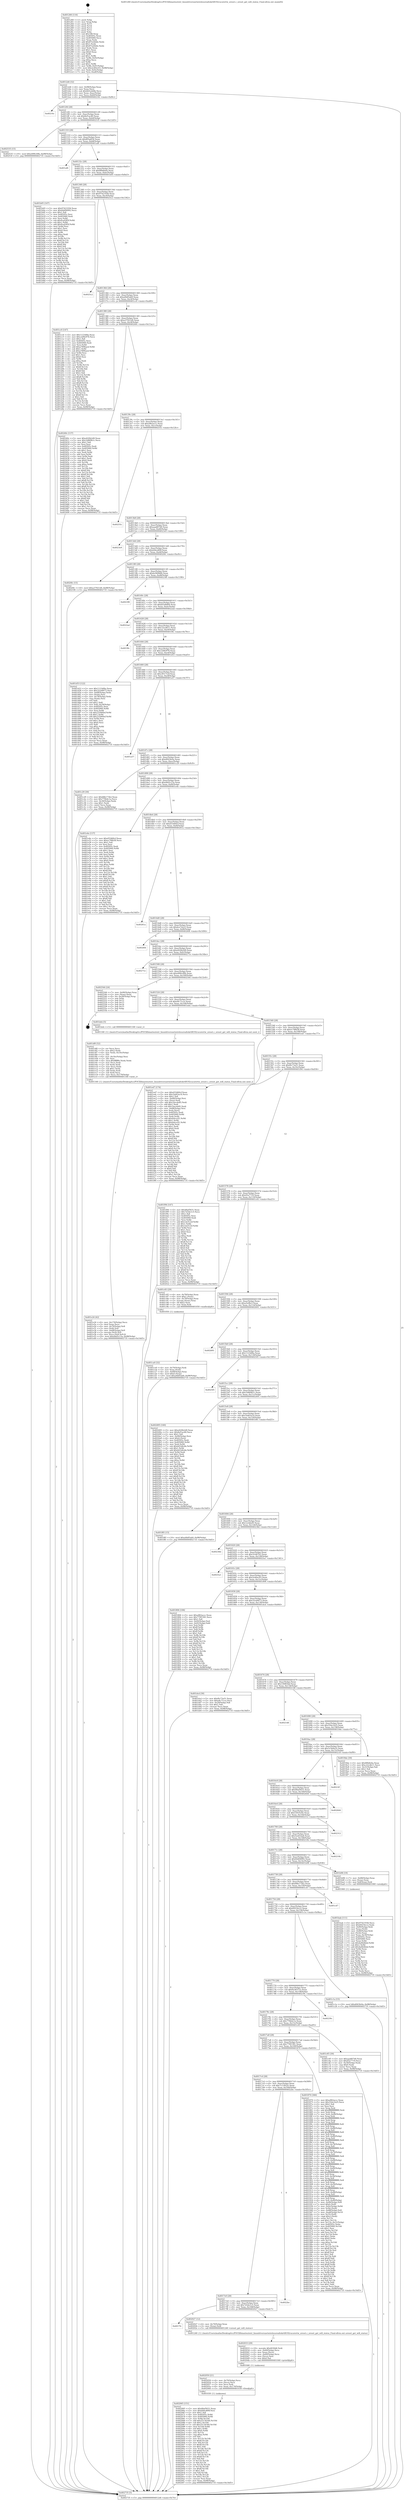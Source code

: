 digraph "0x401260" {
  label = "0x401260 (/mnt/c/Users/mathe/Desktop/tcc/POCII/binaries/extr_linuxdriversnetwirelessrealtekrtl8192cucorertw_sreset.c_sreset_get_wifi_status_Final-ollvm.out::main(0))"
  labelloc = "t"
  node[shape=record]

  Entry [label="",width=0.3,height=0.3,shape=circle,fillcolor=black,style=filled]
  "0x4012d4" [label="{
     0x4012d4 [32]\l
     | [instrs]\l
     &nbsp;&nbsp;0x4012d4 \<+6\>: mov -0x98(%rbp),%eax\l
     &nbsp;&nbsp;0x4012da \<+2\>: mov %eax,%ecx\l
     &nbsp;&nbsp;0x4012dc \<+6\>: sub $0x8d3cdd4b,%ecx\l
     &nbsp;&nbsp;0x4012e2 \<+6\>: mov %eax,-0xac(%rbp)\l
     &nbsp;&nbsp;0x4012e8 \<+6\>: mov %ecx,-0xb0(%rbp)\l
     &nbsp;&nbsp;0x4012ee \<+6\>: je 000000000040216c \<main+0xf0c\>\l
  }"]
  "0x40216c" [label="{
     0x40216c\l
  }", style=dashed]
  "0x4012f4" [label="{
     0x4012f4 [28]\l
     | [instrs]\l
     &nbsp;&nbsp;0x4012f4 \<+5\>: jmp 00000000004012f9 \<main+0x99\>\l
     &nbsp;&nbsp;0x4012f9 \<+6\>: mov -0xac(%rbp),%eax\l
     &nbsp;&nbsp;0x4012ff \<+5\>: sub $0x8ef1ac40,%eax\l
     &nbsp;&nbsp;0x401304 \<+6\>: mov %eax,-0xb4(%rbp)\l
     &nbsp;&nbsp;0x40130a \<+6\>: je 0000000000402535 \<main+0x12d5\>\l
  }"]
  Exit [label="",width=0.3,height=0.3,shape=circle,fillcolor=black,style=filled,peripheries=2]
  "0x402535" [label="{
     0x402535 [15]\l
     | [instrs]\l
     &nbsp;&nbsp;0x402535 \<+10\>: movl $0xe690c49b,-0x98(%rbp)\l
     &nbsp;&nbsp;0x40253f \<+5\>: jmp 0000000000402735 \<main+0x14d5\>\l
  }"]
  "0x401310" [label="{
     0x401310 [28]\l
     | [instrs]\l
     &nbsp;&nbsp;0x401310 \<+5\>: jmp 0000000000401315 \<main+0xb5\>\l
     &nbsp;&nbsp;0x401315 \<+6\>: mov -0xac(%rbp),%eax\l
     &nbsp;&nbsp;0x40131b \<+5\>: sub $0x8f5adf34,%eax\l
     &nbsp;&nbsp;0x401320 \<+6\>: mov %eax,-0xb8(%rbp)\l
     &nbsp;&nbsp;0x401326 \<+6\>: je 0000000000401af6 \<main+0x896\>\l
  }"]
  "0x402065" [label="{
     0x402065 [151]\l
     | [instrs]\l
     &nbsp;&nbsp;0x402065 \<+5\>: mov $0x48af5631,%eax\l
     &nbsp;&nbsp;0x40206a \<+5\>: mov $0xb9dcd69f,%esi\l
     &nbsp;&nbsp;0x40206f \<+2\>: mov $0x1,%dl\l
     &nbsp;&nbsp;0x402071 \<+8\>: mov 0x40505c,%r8d\l
     &nbsp;&nbsp;0x402079 \<+8\>: mov 0x405060,%r9d\l
     &nbsp;&nbsp;0x402081 \<+3\>: mov %r8d,%r10d\l
     &nbsp;&nbsp;0x402084 \<+7\>: add $0x25134344,%r10d\l
     &nbsp;&nbsp;0x40208b \<+4\>: sub $0x1,%r10d\l
     &nbsp;&nbsp;0x40208f \<+7\>: sub $0x25134344,%r10d\l
     &nbsp;&nbsp;0x402096 \<+4\>: imul %r10d,%r8d\l
     &nbsp;&nbsp;0x40209a \<+4\>: and $0x1,%r8d\l
     &nbsp;&nbsp;0x40209e \<+4\>: cmp $0x0,%r8d\l
     &nbsp;&nbsp;0x4020a2 \<+4\>: sete %r11b\l
     &nbsp;&nbsp;0x4020a6 \<+4\>: cmp $0xa,%r9d\l
     &nbsp;&nbsp;0x4020aa \<+3\>: setl %bl\l
     &nbsp;&nbsp;0x4020ad \<+3\>: mov %r11b,%r14b\l
     &nbsp;&nbsp;0x4020b0 \<+4\>: xor $0xff,%r14b\l
     &nbsp;&nbsp;0x4020b4 \<+3\>: mov %bl,%r15b\l
     &nbsp;&nbsp;0x4020b7 \<+4\>: xor $0xff,%r15b\l
     &nbsp;&nbsp;0x4020bb \<+3\>: xor $0x1,%dl\l
     &nbsp;&nbsp;0x4020be \<+3\>: mov %r14b,%r12b\l
     &nbsp;&nbsp;0x4020c1 \<+4\>: and $0xff,%r12b\l
     &nbsp;&nbsp;0x4020c5 \<+3\>: and %dl,%r11b\l
     &nbsp;&nbsp;0x4020c8 \<+3\>: mov %r15b,%r13b\l
     &nbsp;&nbsp;0x4020cb \<+4\>: and $0xff,%r13b\l
     &nbsp;&nbsp;0x4020cf \<+2\>: and %dl,%bl\l
     &nbsp;&nbsp;0x4020d1 \<+3\>: or %r11b,%r12b\l
     &nbsp;&nbsp;0x4020d4 \<+3\>: or %bl,%r13b\l
     &nbsp;&nbsp;0x4020d7 \<+3\>: xor %r13b,%r12b\l
     &nbsp;&nbsp;0x4020da \<+3\>: or %r15b,%r14b\l
     &nbsp;&nbsp;0x4020dd \<+4\>: xor $0xff,%r14b\l
     &nbsp;&nbsp;0x4020e1 \<+3\>: or $0x1,%dl\l
     &nbsp;&nbsp;0x4020e4 \<+3\>: and %dl,%r14b\l
     &nbsp;&nbsp;0x4020e7 \<+3\>: or %r14b,%r12b\l
     &nbsp;&nbsp;0x4020ea \<+4\>: test $0x1,%r12b\l
     &nbsp;&nbsp;0x4020ee \<+3\>: cmovne %esi,%eax\l
     &nbsp;&nbsp;0x4020f1 \<+6\>: mov %eax,-0x98(%rbp)\l
     &nbsp;&nbsp;0x4020f7 \<+5\>: jmp 0000000000402735 \<main+0x14d5\>\l
  }"]
  "0x401af6" [label="{
     0x401af6\l
  }", style=dashed]
  "0x40132c" [label="{
     0x40132c [28]\l
     | [instrs]\l
     &nbsp;&nbsp;0x40132c \<+5\>: jmp 0000000000401331 \<main+0xd1\>\l
     &nbsp;&nbsp;0x401331 \<+6\>: mov -0xac(%rbp),%eax\l
     &nbsp;&nbsp;0x401337 \<+5\>: sub $0x8f9dfe6a,%eax\l
     &nbsp;&nbsp;0x40133c \<+6\>: mov %eax,-0xbc(%rbp)\l
     &nbsp;&nbsp;0x401342 \<+6\>: je 0000000000401b05 \<main+0x8a5\>\l
  }"]
  "0x402050" [label="{
     0x402050 [21]\l
     | [instrs]\l
     &nbsp;&nbsp;0x402050 \<+4\>: mov -0x70(%rbp),%rcx\l
     &nbsp;&nbsp;0x402054 \<+3\>: mov (%rcx),%rcx\l
     &nbsp;&nbsp;0x402057 \<+3\>: mov %rcx,%rdi\l
     &nbsp;&nbsp;0x40205a \<+6\>: mov %eax,-0x174(%rbp)\l
     &nbsp;&nbsp;0x402060 \<+5\>: call 0000000000401030 \<free@plt\>\l
     | [calls]\l
     &nbsp;&nbsp;0x401030 \{1\} (unknown)\l
  }"]
  "0x401b05" [label="{
     0x401b05 [147]\l
     | [instrs]\l
     &nbsp;&nbsp;0x401b05 \<+5\>: mov $0x97421936,%eax\l
     &nbsp;&nbsp;0x401b0a \<+5\>: mov $0x64d04992,%ecx\l
     &nbsp;&nbsp;0x401b0f \<+2\>: mov $0x1,%dl\l
     &nbsp;&nbsp;0x401b11 \<+7\>: mov 0x40505c,%esi\l
     &nbsp;&nbsp;0x401b18 \<+7\>: mov 0x405060,%edi\l
     &nbsp;&nbsp;0x401b1f \<+3\>: mov %esi,%r8d\l
     &nbsp;&nbsp;0x401b22 \<+7\>: sub $0x9caf285f,%r8d\l
     &nbsp;&nbsp;0x401b29 \<+4\>: sub $0x1,%r8d\l
     &nbsp;&nbsp;0x401b2d \<+7\>: add $0x9caf285f,%r8d\l
     &nbsp;&nbsp;0x401b34 \<+4\>: imul %r8d,%esi\l
     &nbsp;&nbsp;0x401b38 \<+3\>: and $0x1,%esi\l
     &nbsp;&nbsp;0x401b3b \<+3\>: cmp $0x0,%esi\l
     &nbsp;&nbsp;0x401b3e \<+4\>: sete %r9b\l
     &nbsp;&nbsp;0x401b42 \<+3\>: cmp $0xa,%edi\l
     &nbsp;&nbsp;0x401b45 \<+4\>: setl %r10b\l
     &nbsp;&nbsp;0x401b49 \<+3\>: mov %r9b,%r11b\l
     &nbsp;&nbsp;0x401b4c \<+4\>: xor $0xff,%r11b\l
     &nbsp;&nbsp;0x401b50 \<+3\>: mov %r10b,%bl\l
     &nbsp;&nbsp;0x401b53 \<+3\>: xor $0xff,%bl\l
     &nbsp;&nbsp;0x401b56 \<+3\>: xor $0x0,%dl\l
     &nbsp;&nbsp;0x401b59 \<+3\>: mov %r11b,%r14b\l
     &nbsp;&nbsp;0x401b5c \<+4\>: and $0x0,%r14b\l
     &nbsp;&nbsp;0x401b60 \<+3\>: and %dl,%r9b\l
     &nbsp;&nbsp;0x401b63 \<+3\>: mov %bl,%r15b\l
     &nbsp;&nbsp;0x401b66 \<+4\>: and $0x0,%r15b\l
     &nbsp;&nbsp;0x401b6a \<+3\>: and %dl,%r10b\l
     &nbsp;&nbsp;0x401b6d \<+3\>: or %r9b,%r14b\l
     &nbsp;&nbsp;0x401b70 \<+3\>: or %r10b,%r15b\l
     &nbsp;&nbsp;0x401b73 \<+3\>: xor %r15b,%r14b\l
     &nbsp;&nbsp;0x401b76 \<+3\>: or %bl,%r11b\l
     &nbsp;&nbsp;0x401b79 \<+4\>: xor $0xff,%r11b\l
     &nbsp;&nbsp;0x401b7d \<+3\>: or $0x0,%dl\l
     &nbsp;&nbsp;0x401b80 \<+3\>: and %dl,%r11b\l
     &nbsp;&nbsp;0x401b83 \<+3\>: or %r11b,%r14b\l
     &nbsp;&nbsp;0x401b86 \<+4\>: test $0x1,%r14b\l
     &nbsp;&nbsp;0x401b8a \<+3\>: cmovne %ecx,%eax\l
     &nbsp;&nbsp;0x401b8d \<+6\>: mov %eax,-0x98(%rbp)\l
     &nbsp;&nbsp;0x401b93 \<+5\>: jmp 0000000000402735 \<main+0x14d5\>\l
  }"]
  "0x401348" [label="{
     0x401348 [28]\l
     | [instrs]\l
     &nbsp;&nbsp;0x401348 \<+5\>: jmp 000000000040134d \<main+0xed\>\l
     &nbsp;&nbsp;0x40134d \<+6\>: mov -0xac(%rbp),%eax\l
     &nbsp;&nbsp;0x401353 \<+5\>: sub $0x97421936,%eax\l
     &nbsp;&nbsp;0x401358 \<+6\>: mov %eax,-0xc0(%rbp)\l
     &nbsp;&nbsp;0x40135e \<+6\>: je 00000000004025c2 \<main+0x1362\>\l
  }"]
  "0x402033" [label="{
     0x402033 [29]\l
     | [instrs]\l
     &nbsp;&nbsp;0x402033 \<+10\>: movabs $0x4030d6,%rdi\l
     &nbsp;&nbsp;0x40203d \<+4\>: mov -0x60(%rbp),%rcx\l
     &nbsp;&nbsp;0x402041 \<+2\>: mov %eax,(%rcx)\l
     &nbsp;&nbsp;0x402043 \<+4\>: mov -0x60(%rbp),%rcx\l
     &nbsp;&nbsp;0x402047 \<+2\>: mov (%rcx),%esi\l
     &nbsp;&nbsp;0x402049 \<+2\>: mov $0x0,%al\l
     &nbsp;&nbsp;0x40204b \<+5\>: call 0000000000401040 \<printf@plt\>\l
     | [calls]\l
     &nbsp;&nbsp;0x401040 \{1\} (unknown)\l
  }"]
  "0x4025c2" [label="{
     0x4025c2\l
  }", style=dashed]
  "0x401364" [label="{
     0x401364 [28]\l
     | [instrs]\l
     &nbsp;&nbsp;0x401364 \<+5\>: jmp 0000000000401369 \<main+0x109\>\l
     &nbsp;&nbsp;0x401369 \<+6\>: mov -0xac(%rbp),%eax\l
     &nbsp;&nbsp;0x40136f \<+5\>: sub $0xa0b85ab9,%eax\l
     &nbsp;&nbsp;0x401374 \<+6\>: mov %eax,-0xc4(%rbp)\l
     &nbsp;&nbsp;0x40137a \<+6\>: je 0000000000401cc0 \<main+0xa60\>\l
  }"]
  "0x4017fc" [label="{
     0x4017fc\l
  }", style=dashed]
  "0x401cc0" [label="{
     0x401cc0 [147]\l
     | [instrs]\l
     &nbsp;&nbsp;0x401cc0 \<+5\>: mov $0x1123df4a,%eax\l
     &nbsp;&nbsp;0x401cc5 \<+5\>: mov $0xc2d9e976,%ecx\l
     &nbsp;&nbsp;0x401cca \<+2\>: mov $0x1,%dl\l
     &nbsp;&nbsp;0x401ccc \<+7\>: mov 0x40505c,%esi\l
     &nbsp;&nbsp;0x401cd3 \<+7\>: mov 0x405060,%edi\l
     &nbsp;&nbsp;0x401cda \<+3\>: mov %esi,%r8d\l
     &nbsp;&nbsp;0x401cdd \<+7\>: add $0xa7896aed,%r8d\l
     &nbsp;&nbsp;0x401ce4 \<+4\>: sub $0x1,%r8d\l
     &nbsp;&nbsp;0x401ce8 \<+7\>: sub $0xa7896aed,%r8d\l
     &nbsp;&nbsp;0x401cef \<+4\>: imul %r8d,%esi\l
     &nbsp;&nbsp;0x401cf3 \<+3\>: and $0x1,%esi\l
     &nbsp;&nbsp;0x401cf6 \<+3\>: cmp $0x0,%esi\l
     &nbsp;&nbsp;0x401cf9 \<+4\>: sete %r9b\l
     &nbsp;&nbsp;0x401cfd \<+3\>: cmp $0xa,%edi\l
     &nbsp;&nbsp;0x401d00 \<+4\>: setl %r10b\l
     &nbsp;&nbsp;0x401d04 \<+3\>: mov %r9b,%r11b\l
     &nbsp;&nbsp;0x401d07 \<+4\>: xor $0xff,%r11b\l
     &nbsp;&nbsp;0x401d0b \<+3\>: mov %r10b,%bl\l
     &nbsp;&nbsp;0x401d0e \<+3\>: xor $0xff,%bl\l
     &nbsp;&nbsp;0x401d11 \<+3\>: xor $0x1,%dl\l
     &nbsp;&nbsp;0x401d14 \<+3\>: mov %r11b,%r14b\l
     &nbsp;&nbsp;0x401d17 \<+4\>: and $0xff,%r14b\l
     &nbsp;&nbsp;0x401d1b \<+3\>: and %dl,%r9b\l
     &nbsp;&nbsp;0x401d1e \<+3\>: mov %bl,%r15b\l
     &nbsp;&nbsp;0x401d21 \<+4\>: and $0xff,%r15b\l
     &nbsp;&nbsp;0x401d25 \<+3\>: and %dl,%r10b\l
     &nbsp;&nbsp;0x401d28 \<+3\>: or %r9b,%r14b\l
     &nbsp;&nbsp;0x401d2b \<+3\>: or %r10b,%r15b\l
     &nbsp;&nbsp;0x401d2e \<+3\>: xor %r15b,%r14b\l
     &nbsp;&nbsp;0x401d31 \<+3\>: or %bl,%r11b\l
     &nbsp;&nbsp;0x401d34 \<+4\>: xor $0xff,%r11b\l
     &nbsp;&nbsp;0x401d38 \<+3\>: or $0x1,%dl\l
     &nbsp;&nbsp;0x401d3b \<+3\>: and %dl,%r11b\l
     &nbsp;&nbsp;0x401d3e \<+3\>: or %r11b,%r14b\l
     &nbsp;&nbsp;0x401d41 \<+4\>: test $0x1,%r14b\l
     &nbsp;&nbsp;0x401d45 \<+3\>: cmovne %ecx,%eax\l
     &nbsp;&nbsp;0x401d48 \<+6\>: mov %eax,-0x98(%rbp)\l
     &nbsp;&nbsp;0x401d4e \<+5\>: jmp 0000000000402735 \<main+0x14d5\>\l
  }"]
  "0x401380" [label="{
     0x401380 [28]\l
     | [instrs]\l
     &nbsp;&nbsp;0x401380 \<+5\>: jmp 0000000000401385 \<main+0x125\>\l
     &nbsp;&nbsp;0x401385 \<+6\>: mov -0xac(%rbp),%eax\l
     &nbsp;&nbsp;0x40138b \<+5\>: sub $0xa37921d0,%eax\l
     &nbsp;&nbsp;0x401390 \<+6\>: mov %eax,-0xc8(%rbp)\l
     &nbsp;&nbsp;0x401396 \<+6\>: je 000000000040240c \<main+0x11ac\>\l
  }"]
  "0x402027" [label="{
     0x402027 [12]\l
     | [instrs]\l
     &nbsp;&nbsp;0x402027 \<+4\>: mov -0x70(%rbp),%rax\l
     &nbsp;&nbsp;0x40202b \<+3\>: mov (%rax),%rdi\l
     &nbsp;&nbsp;0x40202e \<+5\>: call 0000000000401240 \<sreset_get_wifi_status\>\l
     | [calls]\l
     &nbsp;&nbsp;0x401240 \{1\} (/mnt/c/Users/mathe/Desktop/tcc/POCII/binaries/extr_linuxdriversnetwirelessrealtekrtl8192cucorertw_sreset.c_sreset_get_wifi_status_Final-ollvm.out::sreset_get_wifi_status)\l
  }"]
  "0x40240c" [label="{
     0x40240c [137]\l
     | [instrs]\l
     &nbsp;&nbsp;0x40240c \<+5\>: mov $0xe620b2d9,%eax\l
     &nbsp;&nbsp;0x402411 \<+5\>: mov $0x1b869b1c,%ecx\l
     &nbsp;&nbsp;0x402416 \<+2\>: mov $0x1,%dl\l
     &nbsp;&nbsp;0x402418 \<+2\>: xor %esi,%esi\l
     &nbsp;&nbsp;0x40241a \<+7\>: mov 0x40505c,%edi\l
     &nbsp;&nbsp;0x402421 \<+8\>: mov 0x405060,%r8d\l
     &nbsp;&nbsp;0x402429 \<+3\>: sub $0x1,%esi\l
     &nbsp;&nbsp;0x40242c \<+3\>: mov %edi,%r9d\l
     &nbsp;&nbsp;0x40242f \<+3\>: add %esi,%r9d\l
     &nbsp;&nbsp;0x402432 \<+4\>: imul %r9d,%edi\l
     &nbsp;&nbsp;0x402436 \<+3\>: and $0x1,%edi\l
     &nbsp;&nbsp;0x402439 \<+3\>: cmp $0x0,%edi\l
     &nbsp;&nbsp;0x40243c \<+4\>: sete %r10b\l
     &nbsp;&nbsp;0x402440 \<+4\>: cmp $0xa,%r8d\l
     &nbsp;&nbsp;0x402444 \<+4\>: setl %r11b\l
     &nbsp;&nbsp;0x402448 \<+3\>: mov %r10b,%bl\l
     &nbsp;&nbsp;0x40244b \<+3\>: xor $0xff,%bl\l
     &nbsp;&nbsp;0x40244e \<+3\>: mov %r11b,%r14b\l
     &nbsp;&nbsp;0x402451 \<+4\>: xor $0xff,%r14b\l
     &nbsp;&nbsp;0x402455 \<+3\>: xor $0x1,%dl\l
     &nbsp;&nbsp;0x402458 \<+3\>: mov %bl,%r15b\l
     &nbsp;&nbsp;0x40245b \<+4\>: and $0xff,%r15b\l
     &nbsp;&nbsp;0x40245f \<+3\>: and %dl,%r10b\l
     &nbsp;&nbsp;0x402462 \<+3\>: mov %r14b,%r12b\l
     &nbsp;&nbsp;0x402465 \<+4\>: and $0xff,%r12b\l
     &nbsp;&nbsp;0x402469 \<+3\>: and %dl,%r11b\l
     &nbsp;&nbsp;0x40246c \<+3\>: or %r10b,%r15b\l
     &nbsp;&nbsp;0x40246f \<+3\>: or %r11b,%r12b\l
     &nbsp;&nbsp;0x402472 \<+3\>: xor %r12b,%r15b\l
     &nbsp;&nbsp;0x402475 \<+3\>: or %r14b,%bl\l
     &nbsp;&nbsp;0x402478 \<+3\>: xor $0xff,%bl\l
     &nbsp;&nbsp;0x40247b \<+3\>: or $0x1,%dl\l
     &nbsp;&nbsp;0x40247e \<+2\>: and %dl,%bl\l
     &nbsp;&nbsp;0x402480 \<+3\>: or %bl,%r15b\l
     &nbsp;&nbsp;0x402483 \<+4\>: test $0x1,%r15b\l
     &nbsp;&nbsp;0x402487 \<+3\>: cmovne %ecx,%eax\l
     &nbsp;&nbsp;0x40248a \<+6\>: mov %eax,-0x98(%rbp)\l
     &nbsp;&nbsp;0x402490 \<+5\>: jmp 0000000000402735 \<main+0x14d5\>\l
  }"]
  "0x40139c" [label="{
     0x40139c [28]\l
     | [instrs]\l
     &nbsp;&nbsp;0x40139c \<+5\>: jmp 00000000004013a1 \<main+0x141\>\l
     &nbsp;&nbsp;0x4013a1 \<+6\>: mov -0xac(%rbp),%eax\l
     &nbsp;&nbsp;0x4013a7 \<+5\>: sub $0xa962accc,%eax\l
     &nbsp;&nbsp;0x4013ac \<+6\>: mov %eax,-0xcc(%rbp)\l
     &nbsp;&nbsp;0x4013b2 \<+6\>: je 000000000040255c \<main+0x12fc\>\l
  }"]
  "0x4017e0" [label="{
     0x4017e0 [28]\l
     | [instrs]\l
     &nbsp;&nbsp;0x4017e0 \<+5\>: jmp 00000000004017e5 \<main+0x585\>\l
     &nbsp;&nbsp;0x4017e5 \<+6\>: mov -0xac(%rbp),%eax\l
     &nbsp;&nbsp;0x4017eb \<+5\>: sub $0x7d3de1c5,%eax\l
     &nbsp;&nbsp;0x4017f0 \<+6\>: mov %eax,-0x168(%rbp)\l
     &nbsp;&nbsp;0x4017f6 \<+6\>: je 0000000000402027 \<main+0xdc7\>\l
  }"]
  "0x40255c" [label="{
     0x40255c\l
  }", style=dashed]
  "0x4013b8" [label="{
     0x4013b8 [28]\l
     | [instrs]\l
     &nbsp;&nbsp;0x4013b8 \<+5\>: jmp 00000000004013bd \<main+0x15d\>\l
     &nbsp;&nbsp;0x4013bd \<+6\>: mov -0xac(%rbp),%eax\l
     &nbsp;&nbsp;0x4013c3 \<+5\>: sub $0xaaa807d0,%eax\l
     &nbsp;&nbsp;0x4013c8 \<+6\>: mov %eax,-0xd0(%rbp)\l
     &nbsp;&nbsp;0x4013ce \<+6\>: je 00000000004023e9 \<main+0x1189\>\l
  }"]
  "0x4022bc" [label="{
     0x4022bc\l
  }", style=dashed]
  "0x4023e9" [label="{
     0x4023e9\l
  }", style=dashed]
  "0x4013d4" [label="{
     0x4013d4 [28]\l
     | [instrs]\l
     &nbsp;&nbsp;0x4013d4 \<+5\>: jmp 00000000004013d9 \<main+0x179\>\l
     &nbsp;&nbsp;0x4013d9 \<+6\>: mov -0xac(%rbp),%eax\l
     &nbsp;&nbsp;0x4013df \<+5\>: sub $0xb9dcd69f,%eax\l
     &nbsp;&nbsp;0x4013e4 \<+6\>: mov %eax,-0xd4(%rbp)\l
     &nbsp;&nbsp;0x4013ea \<+6\>: je 00000000004020fc \<main+0xe9c\>\l
  }"]
  "0x401e24" [label="{
     0x401e24 [42]\l
     | [instrs]\l
     &nbsp;&nbsp;0x401e24 \<+6\>: mov -0x170(%rbp),%ecx\l
     &nbsp;&nbsp;0x401e2a \<+3\>: imul %eax,%ecx\l
     &nbsp;&nbsp;0x401e2d \<+4\>: mov -0x70(%rbp),%r8\l
     &nbsp;&nbsp;0x401e31 \<+3\>: mov (%r8),%r8\l
     &nbsp;&nbsp;0x401e34 \<+4\>: mov -0x68(%rbp),%r9\l
     &nbsp;&nbsp;0x401e38 \<+3\>: movslq (%r9),%r9\l
     &nbsp;&nbsp;0x401e3b \<+4\>: mov %ecx,(%r8,%r9,4)\l
     &nbsp;&nbsp;0x401e3f \<+10\>: movl $0xd4d5c15a,-0x98(%rbp)\l
     &nbsp;&nbsp;0x401e49 \<+5\>: jmp 0000000000402735 \<main+0x14d5\>\l
  }"]
  "0x4020fc" [label="{
     0x4020fc [15]\l
     | [instrs]\l
     &nbsp;&nbsp;0x4020fc \<+10\>: movl $0xa37921d0,-0x98(%rbp)\l
     &nbsp;&nbsp;0x402106 \<+5\>: jmp 0000000000402735 \<main+0x14d5\>\l
  }"]
  "0x4013f0" [label="{
     0x4013f0 [28]\l
     | [instrs]\l
     &nbsp;&nbsp;0x4013f0 \<+5\>: jmp 00000000004013f5 \<main+0x195\>\l
     &nbsp;&nbsp;0x4013f5 \<+6\>: mov -0xac(%rbp),%eax\l
     &nbsp;&nbsp;0x4013fb \<+5\>: sub $0xbc069b66,%eax\l
     &nbsp;&nbsp;0x401400 \<+6\>: mov %eax,-0xd8(%rbp)\l
     &nbsp;&nbsp;0x401406 \<+6\>: je 00000000004023f8 \<main+0x1198\>\l
  }"]
  "0x401df0" [label="{
     0x401df0 [52]\l
     | [instrs]\l
     &nbsp;&nbsp;0x401df0 \<+2\>: xor %ecx,%ecx\l
     &nbsp;&nbsp;0x401df2 \<+5\>: mov $0x2,%edx\l
     &nbsp;&nbsp;0x401df7 \<+6\>: mov %edx,-0x16c(%rbp)\l
     &nbsp;&nbsp;0x401dfd \<+1\>: cltd\l
     &nbsp;&nbsp;0x401dfe \<+6\>: mov -0x16c(%rbp),%esi\l
     &nbsp;&nbsp;0x401e04 \<+2\>: idiv %esi\l
     &nbsp;&nbsp;0x401e06 \<+6\>: imul $0xfffffffe,%edx,%edx\l
     &nbsp;&nbsp;0x401e0c \<+2\>: mov %ecx,%edi\l
     &nbsp;&nbsp;0x401e0e \<+2\>: sub %edx,%edi\l
     &nbsp;&nbsp;0x401e10 \<+2\>: mov %ecx,%edx\l
     &nbsp;&nbsp;0x401e12 \<+3\>: sub $0x1,%edx\l
     &nbsp;&nbsp;0x401e15 \<+2\>: add %edx,%edi\l
     &nbsp;&nbsp;0x401e17 \<+2\>: sub %edi,%ecx\l
     &nbsp;&nbsp;0x401e19 \<+6\>: mov %ecx,-0x170(%rbp)\l
     &nbsp;&nbsp;0x401e1f \<+5\>: call 0000000000401160 \<next_i\>\l
     | [calls]\l
     &nbsp;&nbsp;0x401160 \{1\} (/mnt/c/Users/mathe/Desktop/tcc/POCII/binaries/extr_linuxdriversnetwirelessrealtekrtl8192cucorertw_sreset.c_sreset_get_wifi_status_Final-ollvm.out::next_i)\l
  }"]
  "0x4023f8" [label="{
     0x4023f8\l
  }", style=dashed]
  "0x40140c" [label="{
     0x40140c [28]\l
     | [instrs]\l
     &nbsp;&nbsp;0x40140c \<+5\>: jmp 0000000000401411 \<main+0x1b1\>\l
     &nbsp;&nbsp;0x401411 \<+6\>: mov -0xac(%rbp),%eax\l
     &nbsp;&nbsp;0x401417 \<+5\>: sub $0xbf1b8d04,%eax\l
     &nbsp;&nbsp;0x40141c \<+6\>: mov %eax,-0xdc(%rbp)\l
     &nbsp;&nbsp;0x401422 \<+6\>: je 00000000004022ad \<main+0x104d\>\l
  }"]
  "0x401ca0" [label="{
     0x401ca0 [32]\l
     | [instrs]\l
     &nbsp;&nbsp;0x401ca0 \<+4\>: mov -0x70(%rbp),%rdi\l
     &nbsp;&nbsp;0x401ca4 \<+3\>: mov %rax,(%rdi)\l
     &nbsp;&nbsp;0x401ca7 \<+4\>: mov -0x68(%rbp),%rax\l
     &nbsp;&nbsp;0x401cab \<+6\>: movl $0x0,(%rax)\l
     &nbsp;&nbsp;0x401cb1 \<+10\>: movl $0xa0b85ab9,-0x98(%rbp)\l
     &nbsp;&nbsp;0x401cbb \<+5\>: jmp 0000000000402735 \<main+0x14d5\>\l
  }"]
  "0x4022ad" [label="{
     0x4022ad\l
  }", style=dashed]
  "0x401428" [label="{
     0x401428 [28]\l
     | [instrs]\l
     &nbsp;&nbsp;0x401428 \<+5\>: jmp 000000000040142d \<main+0x1cd\>\l
     &nbsp;&nbsp;0x40142d \<+6\>: mov -0xac(%rbp),%eax\l
     &nbsp;&nbsp;0x401433 \<+5\>: sub $0xc22cdb11,%eax\l
     &nbsp;&nbsp;0x401438 \<+6\>: mov %eax,-0xe0(%rbp)\l
     &nbsp;&nbsp;0x40143e \<+6\>: je 00000000004019fc \<main+0x79c\>\l
  }"]
  "0x401bab" [label="{
     0x401bab [111]\l
     | [instrs]\l
     &nbsp;&nbsp;0x401bab \<+5\>: mov $0x97421936,%ecx\l
     &nbsp;&nbsp;0x401bb0 \<+5\>: mov $0x69254cc2,%edx\l
     &nbsp;&nbsp;0x401bb5 \<+4\>: mov -0x80(%rbp),%rdi\l
     &nbsp;&nbsp;0x401bb9 \<+2\>: mov %eax,(%rdi)\l
     &nbsp;&nbsp;0x401bbb \<+4\>: mov -0x80(%rbp),%rdi\l
     &nbsp;&nbsp;0x401bbf \<+2\>: mov (%rdi),%eax\l
     &nbsp;&nbsp;0x401bc1 \<+3\>: mov %eax,-0x30(%rbp)\l
     &nbsp;&nbsp;0x401bc4 \<+7\>: mov 0x40505c,%eax\l
     &nbsp;&nbsp;0x401bcb \<+7\>: mov 0x405060,%esi\l
     &nbsp;&nbsp;0x401bd2 \<+3\>: mov %eax,%r8d\l
     &nbsp;&nbsp;0x401bd5 \<+7\>: sub $0x4a0b4bbd,%r8d\l
     &nbsp;&nbsp;0x401bdc \<+4\>: sub $0x1,%r8d\l
     &nbsp;&nbsp;0x401be0 \<+7\>: add $0x4a0b4bbd,%r8d\l
     &nbsp;&nbsp;0x401be7 \<+4\>: imul %r8d,%eax\l
     &nbsp;&nbsp;0x401beb \<+3\>: and $0x1,%eax\l
     &nbsp;&nbsp;0x401bee \<+3\>: cmp $0x0,%eax\l
     &nbsp;&nbsp;0x401bf1 \<+4\>: sete %r9b\l
     &nbsp;&nbsp;0x401bf5 \<+3\>: cmp $0xa,%esi\l
     &nbsp;&nbsp;0x401bf8 \<+4\>: setl %r10b\l
     &nbsp;&nbsp;0x401bfc \<+3\>: mov %r9b,%r11b\l
     &nbsp;&nbsp;0x401bff \<+3\>: and %r10b,%r11b\l
     &nbsp;&nbsp;0x401c02 \<+3\>: xor %r10b,%r9b\l
     &nbsp;&nbsp;0x401c05 \<+3\>: or %r9b,%r11b\l
     &nbsp;&nbsp;0x401c08 \<+4\>: test $0x1,%r11b\l
     &nbsp;&nbsp;0x401c0c \<+3\>: cmovne %edx,%ecx\l
     &nbsp;&nbsp;0x401c0f \<+6\>: mov %ecx,-0x98(%rbp)\l
     &nbsp;&nbsp;0x401c15 \<+5\>: jmp 0000000000402735 \<main+0x14d5\>\l
  }"]
  "0x4019fc" [label="{
     0x4019fc\l
  }", style=dashed]
  "0x401444" [label="{
     0x401444 [28]\l
     | [instrs]\l
     &nbsp;&nbsp;0x401444 \<+5\>: jmp 0000000000401449 \<main+0x1e9\>\l
     &nbsp;&nbsp;0x401449 \<+6\>: mov -0xac(%rbp),%eax\l
     &nbsp;&nbsp;0x40144f \<+5\>: sub $0xc2d9e976,%eax\l
     &nbsp;&nbsp;0x401454 \<+6\>: mov %eax,-0xe4(%rbp)\l
     &nbsp;&nbsp;0x40145a \<+6\>: je 0000000000401d53 \<main+0xaf3\>\l
  }"]
  "0x4017c4" [label="{
     0x4017c4 [28]\l
     | [instrs]\l
     &nbsp;&nbsp;0x4017c4 \<+5\>: jmp 00000000004017c9 \<main+0x569\>\l
     &nbsp;&nbsp;0x4017c9 \<+6\>: mov -0xac(%rbp),%eax\l
     &nbsp;&nbsp;0x4017cf \<+5\>: sub $0x7c13922e,%eax\l
     &nbsp;&nbsp;0x4017d4 \<+6\>: mov %eax,-0x164(%rbp)\l
     &nbsp;&nbsp;0x4017da \<+6\>: je 00000000004022bc \<main+0x105c\>\l
  }"]
  "0x401d53" [label="{
     0x401d53 [122]\l
     | [instrs]\l
     &nbsp;&nbsp;0x401d53 \<+5\>: mov $0x1123df4a,%eax\l
     &nbsp;&nbsp;0x401d58 \<+5\>: mov $0x32cb9073,%ecx\l
     &nbsp;&nbsp;0x401d5d \<+4\>: mov -0x68(%rbp),%rdx\l
     &nbsp;&nbsp;0x401d61 \<+2\>: mov (%rdx),%esi\l
     &nbsp;&nbsp;0x401d63 \<+4\>: mov -0x78(%rbp),%rdx\l
     &nbsp;&nbsp;0x401d67 \<+2\>: cmp (%rdx),%esi\l
     &nbsp;&nbsp;0x401d69 \<+4\>: setl %dil\l
     &nbsp;&nbsp;0x401d6d \<+4\>: and $0x1,%dil\l
     &nbsp;&nbsp;0x401d71 \<+4\>: mov %dil,-0x29(%rbp)\l
     &nbsp;&nbsp;0x401d75 \<+7\>: mov 0x40505c,%esi\l
     &nbsp;&nbsp;0x401d7c \<+8\>: mov 0x405060,%r8d\l
     &nbsp;&nbsp;0x401d84 \<+3\>: mov %esi,%r9d\l
     &nbsp;&nbsp;0x401d87 \<+7\>: sub $0x235460ef,%r9d\l
     &nbsp;&nbsp;0x401d8e \<+4\>: sub $0x1,%r9d\l
     &nbsp;&nbsp;0x401d92 \<+7\>: add $0x235460ef,%r9d\l
     &nbsp;&nbsp;0x401d99 \<+4\>: imul %r9d,%esi\l
     &nbsp;&nbsp;0x401d9d \<+3\>: and $0x1,%esi\l
     &nbsp;&nbsp;0x401da0 \<+3\>: cmp $0x0,%esi\l
     &nbsp;&nbsp;0x401da3 \<+4\>: sete %dil\l
     &nbsp;&nbsp;0x401da7 \<+4\>: cmp $0xa,%r8d\l
     &nbsp;&nbsp;0x401dab \<+4\>: setl %r10b\l
     &nbsp;&nbsp;0x401daf \<+3\>: mov %dil,%r11b\l
     &nbsp;&nbsp;0x401db2 \<+3\>: and %r10b,%r11b\l
     &nbsp;&nbsp;0x401db5 \<+3\>: xor %r10b,%dil\l
     &nbsp;&nbsp;0x401db8 \<+3\>: or %dil,%r11b\l
     &nbsp;&nbsp;0x401dbb \<+4\>: test $0x1,%r11b\l
     &nbsp;&nbsp;0x401dbf \<+3\>: cmovne %ecx,%eax\l
     &nbsp;&nbsp;0x401dc2 \<+6\>: mov %eax,-0x98(%rbp)\l
     &nbsp;&nbsp;0x401dc8 \<+5\>: jmp 0000000000402735 \<main+0x14d5\>\l
  }"]
  "0x401460" [label="{
     0x401460 [28]\l
     | [instrs]\l
     &nbsp;&nbsp;0x401460 \<+5\>: jmp 0000000000401465 \<main+0x205\>\l
     &nbsp;&nbsp;0x401465 \<+6\>: mov -0xac(%rbp),%eax\l
     &nbsp;&nbsp;0x40146b \<+5\>: sub $0xc8517e2f,%eax\l
     &nbsp;&nbsp;0x401470 \<+6\>: mov %eax,-0xe8(%rbp)\l
     &nbsp;&nbsp;0x401476 \<+6\>: je 0000000000401a57 \<main+0x7f7\>\l
  }"]
  "0x401870" [label="{
     0x401870 [366]\l
     | [instrs]\l
     &nbsp;&nbsp;0x401870 \<+5\>: mov $0xa962accc,%eax\l
     &nbsp;&nbsp;0x401875 \<+5\>: mov $0x354e1b25,%ecx\l
     &nbsp;&nbsp;0x40187a \<+2\>: mov $0x1,%dl\l
     &nbsp;&nbsp;0x40187c \<+2\>: xor %esi,%esi\l
     &nbsp;&nbsp;0x40187e \<+3\>: mov %rsp,%rdi\l
     &nbsp;&nbsp;0x401881 \<+4\>: add $0xfffffffffffffff0,%rdi\l
     &nbsp;&nbsp;0x401885 \<+3\>: mov %rdi,%rsp\l
     &nbsp;&nbsp;0x401888 \<+7\>: mov %rdi,-0x90(%rbp)\l
     &nbsp;&nbsp;0x40188f \<+3\>: mov %rsp,%rdi\l
     &nbsp;&nbsp;0x401892 \<+4\>: add $0xfffffffffffffff0,%rdi\l
     &nbsp;&nbsp;0x401896 \<+3\>: mov %rdi,%rsp\l
     &nbsp;&nbsp;0x401899 \<+3\>: mov %rsp,%r8\l
     &nbsp;&nbsp;0x40189c \<+4\>: add $0xfffffffffffffff0,%r8\l
     &nbsp;&nbsp;0x4018a0 \<+3\>: mov %r8,%rsp\l
     &nbsp;&nbsp;0x4018a3 \<+7\>: mov %r8,-0x88(%rbp)\l
     &nbsp;&nbsp;0x4018aa \<+3\>: mov %rsp,%r8\l
     &nbsp;&nbsp;0x4018ad \<+4\>: add $0xfffffffffffffff0,%r8\l
     &nbsp;&nbsp;0x4018b1 \<+3\>: mov %r8,%rsp\l
     &nbsp;&nbsp;0x4018b4 \<+4\>: mov %r8,-0x80(%rbp)\l
     &nbsp;&nbsp;0x4018b8 \<+3\>: mov %rsp,%r8\l
     &nbsp;&nbsp;0x4018bb \<+4\>: add $0xfffffffffffffff0,%r8\l
     &nbsp;&nbsp;0x4018bf \<+3\>: mov %r8,%rsp\l
     &nbsp;&nbsp;0x4018c2 \<+4\>: mov %r8,-0x78(%rbp)\l
     &nbsp;&nbsp;0x4018c6 \<+3\>: mov %rsp,%r8\l
     &nbsp;&nbsp;0x4018c9 \<+4\>: add $0xfffffffffffffff0,%r8\l
     &nbsp;&nbsp;0x4018cd \<+3\>: mov %r8,%rsp\l
     &nbsp;&nbsp;0x4018d0 \<+4\>: mov %r8,-0x70(%rbp)\l
     &nbsp;&nbsp;0x4018d4 \<+3\>: mov %rsp,%r8\l
     &nbsp;&nbsp;0x4018d7 \<+4\>: add $0xfffffffffffffff0,%r8\l
     &nbsp;&nbsp;0x4018db \<+3\>: mov %r8,%rsp\l
     &nbsp;&nbsp;0x4018de \<+4\>: mov %r8,-0x68(%rbp)\l
     &nbsp;&nbsp;0x4018e2 \<+3\>: mov %rsp,%r8\l
     &nbsp;&nbsp;0x4018e5 \<+4\>: add $0xfffffffffffffff0,%r8\l
     &nbsp;&nbsp;0x4018e9 \<+3\>: mov %r8,%rsp\l
     &nbsp;&nbsp;0x4018ec \<+4\>: mov %r8,-0x60(%rbp)\l
     &nbsp;&nbsp;0x4018f0 \<+3\>: mov %rsp,%r8\l
     &nbsp;&nbsp;0x4018f3 \<+4\>: add $0xfffffffffffffff0,%r8\l
     &nbsp;&nbsp;0x4018f7 \<+3\>: mov %r8,%rsp\l
     &nbsp;&nbsp;0x4018fa \<+4\>: mov %r8,-0x58(%rbp)\l
     &nbsp;&nbsp;0x4018fe \<+3\>: mov %rsp,%r8\l
     &nbsp;&nbsp;0x401901 \<+4\>: add $0xfffffffffffffff0,%r8\l
     &nbsp;&nbsp;0x401905 \<+3\>: mov %r8,%rsp\l
     &nbsp;&nbsp;0x401908 \<+4\>: mov %r8,-0x50(%rbp)\l
     &nbsp;&nbsp;0x40190c \<+3\>: mov %rsp,%r8\l
     &nbsp;&nbsp;0x40190f \<+4\>: add $0xfffffffffffffff0,%r8\l
     &nbsp;&nbsp;0x401913 \<+3\>: mov %r8,%rsp\l
     &nbsp;&nbsp;0x401916 \<+4\>: mov %r8,-0x48(%rbp)\l
     &nbsp;&nbsp;0x40191a \<+3\>: mov %rsp,%r8\l
     &nbsp;&nbsp;0x40191d \<+4\>: add $0xfffffffffffffff0,%r8\l
     &nbsp;&nbsp;0x401921 \<+3\>: mov %r8,%rsp\l
     &nbsp;&nbsp;0x401924 \<+4\>: mov %r8,-0x40(%rbp)\l
     &nbsp;&nbsp;0x401928 \<+7\>: mov -0x90(%rbp),%r8\l
     &nbsp;&nbsp;0x40192f \<+7\>: movl $0x0,(%r8)\l
     &nbsp;&nbsp;0x401936 \<+7\>: mov -0x9c(%rbp),%r9d\l
     &nbsp;&nbsp;0x40193d \<+3\>: mov %r9d,(%rdi)\l
     &nbsp;&nbsp;0x401940 \<+7\>: mov -0x88(%rbp),%r8\l
     &nbsp;&nbsp;0x401947 \<+7\>: mov -0xa8(%rbp),%r10\l
     &nbsp;&nbsp;0x40194e \<+3\>: mov %r10,(%r8)\l
     &nbsp;&nbsp;0x401951 \<+3\>: cmpl $0x2,(%rdi)\l
     &nbsp;&nbsp;0x401954 \<+4\>: setne %r11b\l
     &nbsp;&nbsp;0x401958 \<+4\>: and $0x1,%r11b\l
     &nbsp;&nbsp;0x40195c \<+4\>: mov %r11b,-0x31(%rbp)\l
     &nbsp;&nbsp;0x401960 \<+7\>: mov 0x40505c,%ebx\l
     &nbsp;&nbsp;0x401967 \<+8\>: mov 0x405060,%r14d\l
     &nbsp;&nbsp;0x40196f \<+3\>: sub $0x1,%esi\l
     &nbsp;&nbsp;0x401972 \<+3\>: mov %ebx,%r15d\l
     &nbsp;&nbsp;0x401975 \<+3\>: add %esi,%r15d\l
     &nbsp;&nbsp;0x401978 \<+4\>: imul %r15d,%ebx\l
     &nbsp;&nbsp;0x40197c \<+3\>: and $0x1,%ebx\l
     &nbsp;&nbsp;0x40197f \<+3\>: cmp $0x0,%ebx\l
     &nbsp;&nbsp;0x401982 \<+4\>: sete %r11b\l
     &nbsp;&nbsp;0x401986 \<+4\>: cmp $0xa,%r14d\l
     &nbsp;&nbsp;0x40198a \<+4\>: setl %r12b\l
     &nbsp;&nbsp;0x40198e \<+3\>: mov %r11b,%r13b\l
     &nbsp;&nbsp;0x401991 \<+4\>: xor $0xff,%r13b\l
     &nbsp;&nbsp;0x401995 \<+3\>: mov %r12b,%sil\l
     &nbsp;&nbsp;0x401998 \<+4\>: xor $0xff,%sil\l
     &nbsp;&nbsp;0x40199c \<+3\>: xor $0x1,%dl\l
     &nbsp;&nbsp;0x40199f \<+3\>: mov %r13b,%dil\l
     &nbsp;&nbsp;0x4019a2 \<+4\>: and $0xff,%dil\l
     &nbsp;&nbsp;0x4019a6 \<+3\>: and %dl,%r11b\l
     &nbsp;&nbsp;0x4019a9 \<+3\>: mov %sil,%r8b\l
     &nbsp;&nbsp;0x4019ac \<+4\>: and $0xff,%r8b\l
     &nbsp;&nbsp;0x4019b0 \<+3\>: and %dl,%r12b\l
     &nbsp;&nbsp;0x4019b3 \<+3\>: or %r11b,%dil\l
     &nbsp;&nbsp;0x4019b6 \<+3\>: or %r12b,%r8b\l
     &nbsp;&nbsp;0x4019b9 \<+3\>: xor %r8b,%dil\l
     &nbsp;&nbsp;0x4019bc \<+3\>: or %sil,%r13b\l
     &nbsp;&nbsp;0x4019bf \<+4\>: xor $0xff,%r13b\l
     &nbsp;&nbsp;0x4019c3 \<+3\>: or $0x1,%dl\l
     &nbsp;&nbsp;0x4019c6 \<+3\>: and %dl,%r13b\l
     &nbsp;&nbsp;0x4019c9 \<+3\>: or %r13b,%dil\l
     &nbsp;&nbsp;0x4019cc \<+4\>: test $0x1,%dil\l
     &nbsp;&nbsp;0x4019d0 \<+3\>: cmovne %ecx,%eax\l
     &nbsp;&nbsp;0x4019d3 \<+6\>: mov %eax,-0x98(%rbp)\l
     &nbsp;&nbsp;0x4019d9 \<+5\>: jmp 0000000000402735 \<main+0x14d5\>\l
  }"]
  "0x401a57" [label="{
     0x401a57\l
  }", style=dashed]
  "0x40147c" [label="{
     0x40147c [28]\l
     | [instrs]\l
     &nbsp;&nbsp;0x40147c \<+5\>: jmp 0000000000401481 \<main+0x221\>\l
     &nbsp;&nbsp;0x401481 \<+6\>: mov -0xac(%rbp),%eax\l
     &nbsp;&nbsp;0x401487 \<+5\>: sub $0xd043fe0a,%eax\l
     &nbsp;&nbsp;0x40148c \<+6\>: mov %eax,-0xec(%rbp)\l
     &nbsp;&nbsp;0x401492 \<+6\>: je 0000000000401c29 \<main+0x9c9\>\l
  }"]
  "0x4017a8" [label="{
     0x4017a8 [28]\l
     | [instrs]\l
     &nbsp;&nbsp;0x4017a8 \<+5\>: jmp 00000000004017ad \<main+0x54d\>\l
     &nbsp;&nbsp;0x4017ad \<+6\>: mov -0xac(%rbp),%eax\l
     &nbsp;&nbsp;0x4017b3 \<+5\>: sub $0x779f1581,%eax\l
     &nbsp;&nbsp;0x4017b8 \<+6\>: mov %eax,-0x160(%rbp)\l
     &nbsp;&nbsp;0x4017be \<+6\>: je 0000000000401870 \<main+0x610\>\l
  }"]
  "0x401c29" [label="{
     0x401c29 [30]\l
     | [instrs]\l
     &nbsp;&nbsp;0x401c29 \<+5\>: mov $0x68b173b2,%eax\l
     &nbsp;&nbsp;0x401c2e \<+5\>: mov $0x770b4c1a,%ecx\l
     &nbsp;&nbsp;0x401c33 \<+3\>: mov -0x30(%rbp),%edx\l
     &nbsp;&nbsp;0x401c36 \<+3\>: cmp $0x1,%edx\l
     &nbsp;&nbsp;0x401c39 \<+3\>: cmovl %ecx,%eax\l
     &nbsp;&nbsp;0x401c3c \<+6\>: mov %eax,-0x98(%rbp)\l
     &nbsp;&nbsp;0x401c42 \<+5\>: jmp 0000000000402735 \<main+0x14d5\>\l
  }"]
  "0x401498" [label="{
     0x401498 [28]\l
     | [instrs]\l
     &nbsp;&nbsp;0x401498 \<+5\>: jmp 000000000040149d \<main+0x23d\>\l
     &nbsp;&nbsp;0x40149d \<+6\>: mov -0xac(%rbp),%eax\l
     &nbsp;&nbsp;0x4014a3 \<+5\>: sub $0xd4d5c15a,%eax\l
     &nbsp;&nbsp;0x4014a8 \<+6\>: mov %eax,-0xf0(%rbp)\l
     &nbsp;&nbsp;0x4014ae \<+6\>: je 0000000000401e4e \<main+0xbee\>\l
  }"]
  "0x401c65" [label="{
     0x401c65 [30]\l
     | [instrs]\l
     &nbsp;&nbsp;0x401c65 \<+5\>: mov $0xaaa807d0,%eax\l
     &nbsp;&nbsp;0x401c6a \<+5\>: mov $0x45a7719,%ecx\l
     &nbsp;&nbsp;0x401c6f \<+3\>: mov -0x30(%rbp),%edx\l
     &nbsp;&nbsp;0x401c72 \<+3\>: cmp $0x0,%edx\l
     &nbsp;&nbsp;0x401c75 \<+3\>: cmove %ecx,%eax\l
     &nbsp;&nbsp;0x401c78 \<+6\>: mov %eax,-0x98(%rbp)\l
     &nbsp;&nbsp;0x401c7e \<+5\>: jmp 0000000000402735 \<main+0x14d5\>\l
  }"]
  "0x401e4e" [label="{
     0x401e4e [137]\l
     | [instrs]\l
     &nbsp;&nbsp;0x401e4e \<+5\>: mov $0xd55460cf,%eax\l
     &nbsp;&nbsp;0x401e53 \<+5\>: mov $0xec78fb58,%ecx\l
     &nbsp;&nbsp;0x401e58 \<+2\>: mov $0x1,%dl\l
     &nbsp;&nbsp;0x401e5a \<+2\>: xor %esi,%esi\l
     &nbsp;&nbsp;0x401e5c \<+7\>: mov 0x40505c,%edi\l
     &nbsp;&nbsp;0x401e63 \<+8\>: mov 0x405060,%r8d\l
     &nbsp;&nbsp;0x401e6b \<+3\>: sub $0x1,%esi\l
     &nbsp;&nbsp;0x401e6e \<+3\>: mov %edi,%r9d\l
     &nbsp;&nbsp;0x401e71 \<+3\>: add %esi,%r9d\l
     &nbsp;&nbsp;0x401e74 \<+4\>: imul %r9d,%edi\l
     &nbsp;&nbsp;0x401e78 \<+3\>: and $0x1,%edi\l
     &nbsp;&nbsp;0x401e7b \<+3\>: cmp $0x0,%edi\l
     &nbsp;&nbsp;0x401e7e \<+4\>: sete %r10b\l
     &nbsp;&nbsp;0x401e82 \<+4\>: cmp $0xa,%r8d\l
     &nbsp;&nbsp;0x401e86 \<+4\>: setl %r11b\l
     &nbsp;&nbsp;0x401e8a \<+3\>: mov %r10b,%bl\l
     &nbsp;&nbsp;0x401e8d \<+3\>: xor $0xff,%bl\l
     &nbsp;&nbsp;0x401e90 \<+3\>: mov %r11b,%r14b\l
     &nbsp;&nbsp;0x401e93 \<+4\>: xor $0xff,%r14b\l
     &nbsp;&nbsp;0x401e97 \<+3\>: xor $0x1,%dl\l
     &nbsp;&nbsp;0x401e9a \<+3\>: mov %bl,%r15b\l
     &nbsp;&nbsp;0x401e9d \<+4\>: and $0xff,%r15b\l
     &nbsp;&nbsp;0x401ea1 \<+3\>: and %dl,%r10b\l
     &nbsp;&nbsp;0x401ea4 \<+3\>: mov %r14b,%r12b\l
     &nbsp;&nbsp;0x401ea7 \<+4\>: and $0xff,%r12b\l
     &nbsp;&nbsp;0x401eab \<+3\>: and %dl,%r11b\l
     &nbsp;&nbsp;0x401eae \<+3\>: or %r10b,%r15b\l
     &nbsp;&nbsp;0x401eb1 \<+3\>: or %r11b,%r12b\l
     &nbsp;&nbsp;0x401eb4 \<+3\>: xor %r12b,%r15b\l
     &nbsp;&nbsp;0x401eb7 \<+3\>: or %r14b,%bl\l
     &nbsp;&nbsp;0x401eba \<+3\>: xor $0xff,%bl\l
     &nbsp;&nbsp;0x401ebd \<+3\>: or $0x1,%dl\l
     &nbsp;&nbsp;0x401ec0 \<+2\>: and %dl,%bl\l
     &nbsp;&nbsp;0x401ec2 \<+3\>: or %bl,%r15b\l
     &nbsp;&nbsp;0x401ec5 \<+4\>: test $0x1,%r15b\l
     &nbsp;&nbsp;0x401ec9 \<+3\>: cmovne %ecx,%eax\l
     &nbsp;&nbsp;0x401ecc \<+6\>: mov %eax,-0x98(%rbp)\l
     &nbsp;&nbsp;0x401ed2 \<+5\>: jmp 0000000000402735 \<main+0x14d5\>\l
  }"]
  "0x4014b4" [label="{
     0x4014b4 [28]\l
     | [instrs]\l
     &nbsp;&nbsp;0x4014b4 \<+5\>: jmp 00000000004014b9 \<main+0x259\>\l
     &nbsp;&nbsp;0x4014b9 \<+6\>: mov -0xac(%rbp),%eax\l
     &nbsp;&nbsp;0x4014bf \<+5\>: sub $0xd55460cf,%eax\l
     &nbsp;&nbsp;0x4014c4 \<+6\>: mov %eax,-0xf4(%rbp)\l
     &nbsp;&nbsp;0x4014ca \<+6\>: je 000000000040261a \<main+0x13ba\>\l
  }"]
  "0x40178c" [label="{
     0x40178c [28]\l
     | [instrs]\l
     &nbsp;&nbsp;0x40178c \<+5\>: jmp 0000000000401791 \<main+0x531\>\l
     &nbsp;&nbsp;0x401791 \<+6\>: mov -0xac(%rbp),%eax\l
     &nbsp;&nbsp;0x401797 \<+5\>: sub $0x770b4c1a,%eax\l
     &nbsp;&nbsp;0x40179c \<+6\>: mov %eax,-0x15c(%rbp)\l
     &nbsp;&nbsp;0x4017a2 \<+6\>: je 0000000000401c65 \<main+0xa05\>\l
  }"]
  "0x40261a" [label="{
     0x40261a\l
  }", style=dashed]
  "0x4014d0" [label="{
     0x4014d0 [28]\l
     | [instrs]\l
     &nbsp;&nbsp;0x4014d0 \<+5\>: jmp 00000000004014d5 \<main+0x275\>\l
     &nbsp;&nbsp;0x4014d5 \<+6\>: mov -0xac(%rbp),%eax\l
     &nbsp;&nbsp;0x4014db \<+5\>: sub $0xdce7dce5,%eax\l
     &nbsp;&nbsp;0x4014e0 \<+6\>: mov %eax,-0xf8(%rbp)\l
     &nbsp;&nbsp;0x4014e6 \<+6\>: je 00000000004026f4 \<main+0x1494\>\l
  }"]
  "0x40239c" [label="{
     0x40239c\l
  }", style=dashed]
  "0x4026f4" [label="{
     0x4026f4\l
  }", style=dashed]
  "0x4014ec" [label="{
     0x4014ec [28]\l
     | [instrs]\l
     &nbsp;&nbsp;0x4014ec \<+5\>: jmp 00000000004014f1 \<main+0x291\>\l
     &nbsp;&nbsp;0x4014f1 \<+6\>: mov -0xac(%rbp),%eax\l
     &nbsp;&nbsp;0x4014f7 \<+5\>: sub $0xe620b2d9,%eax\l
     &nbsp;&nbsp;0x4014fc \<+6\>: mov %eax,-0xfc(%rbp)\l
     &nbsp;&nbsp;0x401502 \<+6\>: je 000000000040271e \<main+0x14be\>\l
  }"]
  "0x401770" [label="{
     0x401770 [28]\l
     | [instrs]\l
     &nbsp;&nbsp;0x401770 \<+5\>: jmp 0000000000401775 \<main+0x515\>\l
     &nbsp;&nbsp;0x401775 \<+6\>: mov -0xac(%rbp),%eax\l
     &nbsp;&nbsp;0x40177b \<+5\>: sub $0x6a36371e,%eax\l
     &nbsp;&nbsp;0x401780 \<+6\>: mov %eax,-0x158(%rbp)\l
     &nbsp;&nbsp;0x401786 \<+6\>: je 000000000040239c \<main+0x113c\>\l
  }"]
  "0x40271e" [label="{
     0x40271e\l
  }", style=dashed]
  "0x401508" [label="{
     0x401508 [28]\l
     | [instrs]\l
     &nbsp;&nbsp;0x401508 \<+5\>: jmp 000000000040150d \<main+0x2ad\>\l
     &nbsp;&nbsp;0x40150d \<+6\>: mov -0xac(%rbp),%eax\l
     &nbsp;&nbsp;0x401513 \<+5\>: sub $0xe690c49b,%eax\l
     &nbsp;&nbsp;0x401518 \<+6\>: mov %eax,-0x100(%rbp)\l
     &nbsp;&nbsp;0x40151e \<+6\>: je 0000000000402544 \<main+0x12e4\>\l
  }"]
  "0x401c1a" [label="{
     0x401c1a [15]\l
     | [instrs]\l
     &nbsp;&nbsp;0x401c1a \<+10\>: movl $0xd043fe0a,-0x98(%rbp)\l
     &nbsp;&nbsp;0x401c24 \<+5\>: jmp 0000000000402735 \<main+0x14d5\>\l
  }"]
  "0x402544" [label="{
     0x402544 [24]\l
     | [instrs]\l
     &nbsp;&nbsp;0x402544 \<+7\>: mov -0x90(%rbp),%rax\l
     &nbsp;&nbsp;0x40254b \<+2\>: mov (%rax),%eax\l
     &nbsp;&nbsp;0x40254d \<+4\>: lea -0x28(%rbp),%rsp\l
     &nbsp;&nbsp;0x402551 \<+1\>: pop %rbx\l
     &nbsp;&nbsp;0x402552 \<+2\>: pop %r12\l
     &nbsp;&nbsp;0x402554 \<+2\>: pop %r13\l
     &nbsp;&nbsp;0x402556 \<+2\>: pop %r14\l
     &nbsp;&nbsp;0x402558 \<+2\>: pop %r15\l
     &nbsp;&nbsp;0x40255a \<+1\>: pop %rbp\l
     &nbsp;&nbsp;0x40255b \<+1\>: ret\l
  }"]
  "0x401524" [label="{
     0x401524 [28]\l
     | [instrs]\l
     &nbsp;&nbsp;0x401524 \<+5\>: jmp 0000000000401529 \<main+0x2c9\>\l
     &nbsp;&nbsp;0x401529 \<+6\>: mov -0xac(%rbp),%eax\l
     &nbsp;&nbsp;0x40152f \<+5\>: sub $0xe8c71cce,%eax\l
     &nbsp;&nbsp;0x401534 \<+6\>: mov %eax,-0x104(%rbp)\l
     &nbsp;&nbsp;0x40153a \<+6\>: je 0000000000401deb \<main+0xb8b\>\l
  }"]
  "0x401754" [label="{
     0x401754 [28]\l
     | [instrs]\l
     &nbsp;&nbsp;0x401754 \<+5\>: jmp 0000000000401759 \<main+0x4f9\>\l
     &nbsp;&nbsp;0x401759 \<+6\>: mov -0xac(%rbp),%eax\l
     &nbsp;&nbsp;0x40175f \<+5\>: sub $0x69254cc2,%eax\l
     &nbsp;&nbsp;0x401764 \<+6\>: mov %eax,-0x154(%rbp)\l
     &nbsp;&nbsp;0x40176a \<+6\>: je 0000000000401c1a \<main+0x9ba\>\l
  }"]
  "0x401deb" [label="{
     0x401deb [5]\l
     | [instrs]\l
     &nbsp;&nbsp;0x401deb \<+5\>: call 0000000000401160 \<next_i\>\l
     | [calls]\l
     &nbsp;&nbsp;0x401160 \{1\} (/mnt/c/Users/mathe/Desktop/tcc/POCII/binaries/extr_linuxdriversnetwirelessrealtekrtl8192cucorertw_sreset.c_sreset_get_wifi_status_Final-ollvm.out::next_i)\l
  }"]
  "0x401540" [label="{
     0x401540 [28]\l
     | [instrs]\l
     &nbsp;&nbsp;0x401540 \<+5\>: jmp 0000000000401545 \<main+0x2e5\>\l
     &nbsp;&nbsp;0x401545 \<+6\>: mov -0xac(%rbp),%eax\l
     &nbsp;&nbsp;0x40154b \<+5\>: sub $0xec78fb58,%eax\l
     &nbsp;&nbsp;0x401550 \<+6\>: mov %eax,-0x108(%rbp)\l
     &nbsp;&nbsp;0x401556 \<+6\>: je 0000000000401ed7 \<main+0xc77\>\l
  }"]
  "0x401c47" [label="{
     0x401c47\l
  }", style=dashed]
  "0x401ed7" [label="{
     0x401ed7 [174]\l
     | [instrs]\l
     &nbsp;&nbsp;0x401ed7 \<+5\>: mov $0xd55460cf,%eax\l
     &nbsp;&nbsp;0x401edc \<+5\>: mov $0x1bd03a14,%ecx\l
     &nbsp;&nbsp;0x401ee1 \<+2\>: mov $0x1,%dl\l
     &nbsp;&nbsp;0x401ee3 \<+4\>: mov -0x68(%rbp),%rsi\l
     &nbsp;&nbsp;0x401ee7 \<+2\>: mov (%rsi),%edi\l
     &nbsp;&nbsp;0x401ee9 \<+6\>: add $0x1becde85,%edi\l
     &nbsp;&nbsp;0x401eef \<+3\>: add $0x1,%edi\l
     &nbsp;&nbsp;0x401ef2 \<+6\>: sub $0x1becde85,%edi\l
     &nbsp;&nbsp;0x401ef8 \<+4\>: mov -0x68(%rbp),%rsi\l
     &nbsp;&nbsp;0x401efc \<+2\>: mov %edi,(%rsi)\l
     &nbsp;&nbsp;0x401efe \<+7\>: mov 0x40505c,%edi\l
     &nbsp;&nbsp;0x401f05 \<+8\>: mov 0x405060,%r8d\l
     &nbsp;&nbsp;0x401f0d \<+3\>: mov %edi,%r9d\l
     &nbsp;&nbsp;0x401f10 \<+7\>: add $0xfe6ce2f1,%r9d\l
     &nbsp;&nbsp;0x401f17 \<+4\>: sub $0x1,%r9d\l
     &nbsp;&nbsp;0x401f1b \<+7\>: sub $0xfe6ce2f1,%r9d\l
     &nbsp;&nbsp;0x401f22 \<+4\>: imul %r9d,%edi\l
     &nbsp;&nbsp;0x401f26 \<+3\>: and $0x1,%edi\l
     &nbsp;&nbsp;0x401f29 \<+3\>: cmp $0x0,%edi\l
     &nbsp;&nbsp;0x401f2c \<+4\>: sete %r10b\l
     &nbsp;&nbsp;0x401f30 \<+4\>: cmp $0xa,%r8d\l
     &nbsp;&nbsp;0x401f34 \<+4\>: setl %r11b\l
     &nbsp;&nbsp;0x401f38 \<+3\>: mov %r10b,%bl\l
     &nbsp;&nbsp;0x401f3b \<+3\>: xor $0xff,%bl\l
     &nbsp;&nbsp;0x401f3e \<+3\>: mov %r11b,%r14b\l
     &nbsp;&nbsp;0x401f41 \<+4\>: xor $0xff,%r14b\l
     &nbsp;&nbsp;0x401f45 \<+3\>: xor $0x0,%dl\l
     &nbsp;&nbsp;0x401f48 \<+3\>: mov %bl,%r15b\l
     &nbsp;&nbsp;0x401f4b \<+4\>: and $0x0,%r15b\l
     &nbsp;&nbsp;0x401f4f \<+3\>: and %dl,%r10b\l
     &nbsp;&nbsp;0x401f52 \<+3\>: mov %r14b,%r12b\l
     &nbsp;&nbsp;0x401f55 \<+4\>: and $0x0,%r12b\l
     &nbsp;&nbsp;0x401f59 \<+3\>: and %dl,%r11b\l
     &nbsp;&nbsp;0x401f5c \<+3\>: or %r10b,%r15b\l
     &nbsp;&nbsp;0x401f5f \<+3\>: or %r11b,%r12b\l
     &nbsp;&nbsp;0x401f62 \<+3\>: xor %r12b,%r15b\l
     &nbsp;&nbsp;0x401f65 \<+3\>: or %r14b,%bl\l
     &nbsp;&nbsp;0x401f68 \<+3\>: xor $0xff,%bl\l
     &nbsp;&nbsp;0x401f6b \<+3\>: or $0x0,%dl\l
     &nbsp;&nbsp;0x401f6e \<+2\>: and %dl,%bl\l
     &nbsp;&nbsp;0x401f70 \<+3\>: or %bl,%r15b\l
     &nbsp;&nbsp;0x401f73 \<+4\>: test $0x1,%r15b\l
     &nbsp;&nbsp;0x401f77 \<+3\>: cmovne %ecx,%eax\l
     &nbsp;&nbsp;0x401f7a \<+6\>: mov %eax,-0x98(%rbp)\l
     &nbsp;&nbsp;0x401f80 \<+5\>: jmp 0000000000402735 \<main+0x14d5\>\l
  }"]
  "0x40155c" [label="{
     0x40155c [28]\l
     | [instrs]\l
     &nbsp;&nbsp;0x40155c \<+5\>: jmp 0000000000401561 \<main+0x301\>\l
     &nbsp;&nbsp;0x401561 \<+6\>: mov -0xac(%rbp),%eax\l
     &nbsp;&nbsp;0x401567 \<+5\>: sub $0xf0c73a51,%eax\l
     &nbsp;&nbsp;0x40156c \<+6\>: mov %eax,-0x10c(%rbp)\l
     &nbsp;&nbsp;0x401572 \<+6\>: je 0000000000401f94 \<main+0xd34\>\l
  }"]
  "0x401738" [label="{
     0x401738 [28]\l
     | [instrs]\l
     &nbsp;&nbsp;0x401738 \<+5\>: jmp 000000000040173d \<main+0x4dd\>\l
     &nbsp;&nbsp;0x40173d \<+6\>: mov -0xac(%rbp),%eax\l
     &nbsp;&nbsp;0x401743 \<+5\>: sub $0x68b173b2,%eax\l
     &nbsp;&nbsp;0x401748 \<+6\>: mov %eax,-0x150(%rbp)\l
     &nbsp;&nbsp;0x40174e \<+6\>: je 0000000000401c47 \<main+0x9e7\>\l
  }"]
  "0x401f94" [label="{
     0x401f94 [147]\l
     | [instrs]\l
     &nbsp;&nbsp;0x401f94 \<+5\>: mov $0x48af5631,%eax\l
     &nbsp;&nbsp;0x401f99 \<+5\>: mov $0x7d3de1c5,%ecx\l
     &nbsp;&nbsp;0x401f9e \<+2\>: mov $0x1,%dl\l
     &nbsp;&nbsp;0x401fa0 \<+7\>: mov 0x40505c,%esi\l
     &nbsp;&nbsp;0x401fa7 \<+7\>: mov 0x405060,%edi\l
     &nbsp;&nbsp;0x401fae \<+3\>: mov %esi,%r8d\l
     &nbsp;&nbsp;0x401fb1 \<+7\>: add $0x1dcf122f,%r8d\l
     &nbsp;&nbsp;0x401fb8 \<+4\>: sub $0x1,%r8d\l
     &nbsp;&nbsp;0x401fbc \<+7\>: sub $0x1dcf122f,%r8d\l
     &nbsp;&nbsp;0x401fc3 \<+4\>: imul %r8d,%esi\l
     &nbsp;&nbsp;0x401fc7 \<+3\>: and $0x1,%esi\l
     &nbsp;&nbsp;0x401fca \<+3\>: cmp $0x0,%esi\l
     &nbsp;&nbsp;0x401fcd \<+4\>: sete %r9b\l
     &nbsp;&nbsp;0x401fd1 \<+3\>: cmp $0xa,%edi\l
     &nbsp;&nbsp;0x401fd4 \<+4\>: setl %r10b\l
     &nbsp;&nbsp;0x401fd8 \<+3\>: mov %r9b,%r11b\l
     &nbsp;&nbsp;0x401fdb \<+4\>: xor $0xff,%r11b\l
     &nbsp;&nbsp;0x401fdf \<+3\>: mov %r10b,%bl\l
     &nbsp;&nbsp;0x401fe2 \<+3\>: xor $0xff,%bl\l
     &nbsp;&nbsp;0x401fe5 \<+3\>: xor $0x0,%dl\l
     &nbsp;&nbsp;0x401fe8 \<+3\>: mov %r11b,%r14b\l
     &nbsp;&nbsp;0x401feb \<+4\>: and $0x0,%r14b\l
     &nbsp;&nbsp;0x401fef \<+3\>: and %dl,%r9b\l
     &nbsp;&nbsp;0x401ff2 \<+3\>: mov %bl,%r15b\l
     &nbsp;&nbsp;0x401ff5 \<+4\>: and $0x0,%r15b\l
     &nbsp;&nbsp;0x401ff9 \<+3\>: and %dl,%r10b\l
     &nbsp;&nbsp;0x401ffc \<+3\>: or %r9b,%r14b\l
     &nbsp;&nbsp;0x401fff \<+3\>: or %r10b,%r15b\l
     &nbsp;&nbsp;0x402002 \<+3\>: xor %r15b,%r14b\l
     &nbsp;&nbsp;0x402005 \<+3\>: or %bl,%r11b\l
     &nbsp;&nbsp;0x402008 \<+4\>: xor $0xff,%r11b\l
     &nbsp;&nbsp;0x40200c \<+3\>: or $0x0,%dl\l
     &nbsp;&nbsp;0x40200f \<+3\>: and %dl,%r11b\l
     &nbsp;&nbsp;0x402012 \<+3\>: or %r11b,%r14b\l
     &nbsp;&nbsp;0x402015 \<+4\>: test $0x1,%r14b\l
     &nbsp;&nbsp;0x402019 \<+3\>: cmovne %ecx,%eax\l
     &nbsp;&nbsp;0x40201c \<+6\>: mov %eax,-0x98(%rbp)\l
     &nbsp;&nbsp;0x402022 \<+5\>: jmp 0000000000402735 \<main+0x14d5\>\l
  }"]
  "0x401578" [label="{
     0x401578 [28]\l
     | [instrs]\l
     &nbsp;&nbsp;0x401578 \<+5\>: jmp 000000000040157d \<main+0x31d\>\l
     &nbsp;&nbsp;0x40157d \<+6\>: mov -0xac(%rbp),%eax\l
     &nbsp;&nbsp;0x401583 \<+5\>: sub $0x45a7719,%eax\l
     &nbsp;&nbsp;0x401588 \<+6\>: mov %eax,-0x110(%rbp)\l
     &nbsp;&nbsp;0x40158e \<+6\>: je 0000000000401c83 \<main+0xa23\>\l
  }"]
  "0x401b98" [label="{
     0x401b98 [19]\l
     | [instrs]\l
     &nbsp;&nbsp;0x401b98 \<+7\>: mov -0x88(%rbp),%rax\l
     &nbsp;&nbsp;0x401b9f \<+3\>: mov (%rax),%rax\l
     &nbsp;&nbsp;0x401ba2 \<+4\>: mov 0x8(%rax),%rdi\l
     &nbsp;&nbsp;0x401ba6 \<+5\>: call 0000000000401060 \<atoi@plt\>\l
     | [calls]\l
     &nbsp;&nbsp;0x401060 \{1\} (unknown)\l
  }"]
  "0x401c83" [label="{
     0x401c83 [29]\l
     | [instrs]\l
     &nbsp;&nbsp;0x401c83 \<+4\>: mov -0x78(%rbp),%rax\l
     &nbsp;&nbsp;0x401c87 \<+6\>: movl $0x1,(%rax)\l
     &nbsp;&nbsp;0x401c8d \<+4\>: mov -0x78(%rbp),%rax\l
     &nbsp;&nbsp;0x401c91 \<+3\>: movslq (%rax),%rax\l
     &nbsp;&nbsp;0x401c94 \<+4\>: shl $0x2,%rax\l
     &nbsp;&nbsp;0x401c98 \<+3\>: mov %rax,%rdi\l
     &nbsp;&nbsp;0x401c9b \<+5\>: call 0000000000401050 \<malloc@plt\>\l
     | [calls]\l
     &nbsp;&nbsp;0x401050 \{1\} (unknown)\l
  }"]
  "0x401594" [label="{
     0x401594 [28]\l
     | [instrs]\l
     &nbsp;&nbsp;0x401594 \<+5\>: jmp 0000000000401599 \<main+0x339\>\l
     &nbsp;&nbsp;0x401599 \<+6\>: mov -0xac(%rbp),%eax\l
     &nbsp;&nbsp;0x40159f \<+5\>: sub $0xa5ef8e3,%eax\l
     &nbsp;&nbsp;0x4015a4 \<+6\>: mov %eax,-0x114(%rbp)\l
     &nbsp;&nbsp;0x4015aa \<+6\>: je 0000000000402691 \<main+0x1431\>\l
  }"]
  "0x40171c" [label="{
     0x40171c [28]\l
     | [instrs]\l
     &nbsp;&nbsp;0x40171c \<+5\>: jmp 0000000000401721 \<main+0x4c1\>\l
     &nbsp;&nbsp;0x401721 \<+6\>: mov -0xac(%rbp),%eax\l
     &nbsp;&nbsp;0x401727 \<+5\>: sub $0x64d04992,%eax\l
     &nbsp;&nbsp;0x40172c \<+6\>: mov %eax,-0x14c(%rbp)\l
     &nbsp;&nbsp;0x401732 \<+6\>: je 0000000000401b98 \<main+0x938\>\l
  }"]
  "0x402691" [label="{
     0x402691\l
  }", style=dashed]
  "0x4015b0" [label="{
     0x4015b0 [28]\l
     | [instrs]\l
     &nbsp;&nbsp;0x4015b0 \<+5\>: jmp 00000000004015b5 \<main+0x355\>\l
     &nbsp;&nbsp;0x4015b5 \<+6\>: mov -0xac(%rbp),%eax\l
     &nbsp;&nbsp;0x4015bb \<+5\>: sub $0x1123df4a,%eax\l
     &nbsp;&nbsp;0x4015c0 \<+6\>: mov %eax,-0x118(%rbp)\l
     &nbsp;&nbsp;0x4015c6 \<+6\>: je 00000000004025f5 \<main+0x1395\>\l
  }"]
  "0x40210b" [label="{
     0x40210b\l
  }", style=dashed]
  "0x4025f5" [label="{
     0x4025f5\l
  }", style=dashed]
  "0x4015cc" [label="{
     0x4015cc [28]\l
     | [instrs]\l
     &nbsp;&nbsp;0x4015cc \<+5\>: jmp 00000000004015d1 \<main+0x371\>\l
     &nbsp;&nbsp;0x4015d1 \<+6\>: mov -0xac(%rbp),%eax\l
     &nbsp;&nbsp;0x4015d7 \<+5\>: sub $0x1b869b1c,%eax\l
     &nbsp;&nbsp;0x4015dc \<+6\>: mov %eax,-0x11c(%rbp)\l
     &nbsp;&nbsp;0x4015e2 \<+6\>: je 0000000000402495 \<main+0x1235\>\l
  }"]
  "0x401700" [label="{
     0x401700 [28]\l
     | [instrs]\l
     &nbsp;&nbsp;0x401700 \<+5\>: jmp 0000000000401705 \<main+0x4a5\>\l
     &nbsp;&nbsp;0x401705 \<+6\>: mov -0xac(%rbp),%eax\l
     &nbsp;&nbsp;0x40170b \<+5\>: sub $0x5ee61ba6,%eax\l
     &nbsp;&nbsp;0x401710 \<+6\>: mov %eax,-0x148(%rbp)\l
     &nbsp;&nbsp;0x401716 \<+6\>: je 000000000040210b \<main+0xeab\>\l
  }"]
  "0x402495" [label="{
     0x402495 [160]\l
     | [instrs]\l
     &nbsp;&nbsp;0x402495 \<+5\>: mov $0xe620b2d9,%eax\l
     &nbsp;&nbsp;0x40249a \<+5\>: mov $0x8ef1ac40,%ecx\l
     &nbsp;&nbsp;0x40249f \<+2\>: mov $0x1,%dl\l
     &nbsp;&nbsp;0x4024a1 \<+7\>: mov -0x90(%rbp),%rsi\l
     &nbsp;&nbsp;0x4024a8 \<+6\>: movl $0x0,(%rsi)\l
     &nbsp;&nbsp;0x4024ae \<+7\>: mov 0x40505c,%edi\l
     &nbsp;&nbsp;0x4024b5 \<+8\>: mov 0x405060,%r8d\l
     &nbsp;&nbsp;0x4024bd \<+3\>: mov %edi,%r9d\l
     &nbsp;&nbsp;0x4024c0 \<+7\>: sub $0xb41b8cbb,%r9d\l
     &nbsp;&nbsp;0x4024c7 \<+4\>: sub $0x1,%r9d\l
     &nbsp;&nbsp;0x4024cb \<+7\>: add $0xb41b8cbb,%r9d\l
     &nbsp;&nbsp;0x4024d2 \<+4\>: imul %r9d,%edi\l
     &nbsp;&nbsp;0x4024d6 \<+3\>: and $0x1,%edi\l
     &nbsp;&nbsp;0x4024d9 \<+3\>: cmp $0x0,%edi\l
     &nbsp;&nbsp;0x4024dc \<+4\>: sete %r10b\l
     &nbsp;&nbsp;0x4024e0 \<+4\>: cmp $0xa,%r8d\l
     &nbsp;&nbsp;0x4024e4 \<+4\>: setl %r11b\l
     &nbsp;&nbsp;0x4024e8 \<+3\>: mov %r10b,%bl\l
     &nbsp;&nbsp;0x4024eb \<+3\>: xor $0xff,%bl\l
     &nbsp;&nbsp;0x4024ee \<+3\>: mov %r11b,%r14b\l
     &nbsp;&nbsp;0x4024f1 \<+4\>: xor $0xff,%r14b\l
     &nbsp;&nbsp;0x4024f5 \<+3\>: xor $0x1,%dl\l
     &nbsp;&nbsp;0x4024f8 \<+3\>: mov %bl,%r15b\l
     &nbsp;&nbsp;0x4024fb \<+4\>: and $0xff,%r15b\l
     &nbsp;&nbsp;0x4024ff \<+3\>: and %dl,%r10b\l
     &nbsp;&nbsp;0x402502 \<+3\>: mov %r14b,%r12b\l
     &nbsp;&nbsp;0x402505 \<+4\>: and $0xff,%r12b\l
     &nbsp;&nbsp;0x402509 \<+3\>: and %dl,%r11b\l
     &nbsp;&nbsp;0x40250c \<+3\>: or %r10b,%r15b\l
     &nbsp;&nbsp;0x40250f \<+3\>: or %r11b,%r12b\l
     &nbsp;&nbsp;0x402512 \<+3\>: xor %r12b,%r15b\l
     &nbsp;&nbsp;0x402515 \<+3\>: or %r14b,%bl\l
     &nbsp;&nbsp;0x402518 \<+3\>: xor $0xff,%bl\l
     &nbsp;&nbsp;0x40251b \<+3\>: or $0x1,%dl\l
     &nbsp;&nbsp;0x40251e \<+2\>: and %dl,%bl\l
     &nbsp;&nbsp;0x402520 \<+3\>: or %bl,%r15b\l
     &nbsp;&nbsp;0x402523 \<+4\>: test $0x1,%r15b\l
     &nbsp;&nbsp;0x402527 \<+3\>: cmovne %ecx,%eax\l
     &nbsp;&nbsp;0x40252a \<+6\>: mov %eax,-0x98(%rbp)\l
     &nbsp;&nbsp;0x402530 \<+5\>: jmp 0000000000402735 \<main+0x14d5\>\l
  }"]
  "0x4015e8" [label="{
     0x4015e8 [28]\l
     | [instrs]\l
     &nbsp;&nbsp;0x4015e8 \<+5\>: jmp 00000000004015ed \<main+0x38d\>\l
     &nbsp;&nbsp;0x4015ed \<+6\>: mov -0xac(%rbp),%eax\l
     &nbsp;&nbsp;0x4015f3 \<+5\>: sub $0x1bd03a14,%eax\l
     &nbsp;&nbsp;0x4015f8 \<+6\>: mov %eax,-0x120(%rbp)\l
     &nbsp;&nbsp;0x4015fe \<+6\>: je 0000000000401f85 \<main+0xd25\>\l
  }"]
  "0x402312" [label="{
     0x402312\l
  }", style=dashed]
  "0x401f85" [label="{
     0x401f85 [15]\l
     | [instrs]\l
     &nbsp;&nbsp;0x401f85 \<+10\>: movl $0xa0b85ab9,-0x98(%rbp)\l
     &nbsp;&nbsp;0x401f8f \<+5\>: jmp 0000000000402735 \<main+0x14d5\>\l
  }"]
  "0x401604" [label="{
     0x401604 [28]\l
     | [instrs]\l
     &nbsp;&nbsp;0x401604 \<+5\>: jmp 0000000000401609 \<main+0x3a9\>\l
     &nbsp;&nbsp;0x401609 \<+6\>: mov -0xac(%rbp),%eax\l
     &nbsp;&nbsp;0x40160f \<+5\>: sub $0x1ecbbef5,%eax\l
     &nbsp;&nbsp;0x401614 \<+6\>: mov %eax,-0x124(%rbp)\l
     &nbsp;&nbsp;0x40161a \<+6\>: je 000000000040238d \<main+0x112d\>\l
  }"]
  "0x4016e4" [label="{
     0x4016e4 [28]\l
     | [instrs]\l
     &nbsp;&nbsp;0x4016e4 \<+5\>: jmp 00000000004016e9 \<main+0x489\>\l
     &nbsp;&nbsp;0x4016e9 \<+6\>: mov -0xac(%rbp),%eax\l
     &nbsp;&nbsp;0x4016ef \<+5\>: sub $0x53035c6e,%eax\l
     &nbsp;&nbsp;0x4016f4 \<+6\>: mov %eax,-0x144(%rbp)\l
     &nbsp;&nbsp;0x4016fa \<+6\>: je 0000000000402312 \<main+0x10b2\>\l
  }"]
  "0x40238d" [label="{
     0x40238d\l
  }", style=dashed]
  "0x401620" [label="{
     0x401620 [28]\l
     | [instrs]\l
     &nbsp;&nbsp;0x401620 \<+5\>: jmp 0000000000401625 \<main+0x3c5\>\l
     &nbsp;&nbsp;0x401625 \<+6\>: mov -0xac(%rbp),%eax\l
     &nbsp;&nbsp;0x40162b \<+5\>: sub $0x1fc467b3,%eax\l
     &nbsp;&nbsp;0x401630 \<+6\>: mov %eax,-0x128(%rbp)\l
     &nbsp;&nbsp;0x401636 \<+6\>: je 00000000004025a1 \<main+0x1341\>\l
  }"]
  "0x402644" [label="{
     0x402644\l
  }", style=dashed]
  "0x4025a1" [label="{
     0x4025a1\l
  }", style=dashed]
  "0x40163c" [label="{
     0x40163c [28]\l
     | [instrs]\l
     &nbsp;&nbsp;0x40163c \<+5\>: jmp 0000000000401641 \<main+0x3e1\>\l
     &nbsp;&nbsp;0x401641 \<+6\>: mov -0xac(%rbp),%eax\l
     &nbsp;&nbsp;0x401647 \<+5\>: sub $0x2e40ec03,%eax\l
     &nbsp;&nbsp;0x40164c \<+6\>: mov %eax,-0x12c(%rbp)\l
     &nbsp;&nbsp;0x401652 \<+6\>: je 0000000000401806 \<main+0x5a6\>\l
  }"]
  "0x4016c8" [label="{
     0x4016c8 [28]\l
     | [instrs]\l
     &nbsp;&nbsp;0x4016c8 \<+5\>: jmp 00000000004016cd \<main+0x46d\>\l
     &nbsp;&nbsp;0x4016cd \<+6\>: mov -0xac(%rbp),%eax\l
     &nbsp;&nbsp;0x4016d3 \<+5\>: sub $0x48af5631,%eax\l
     &nbsp;&nbsp;0x4016d8 \<+6\>: mov %eax,-0x140(%rbp)\l
     &nbsp;&nbsp;0x4016de \<+6\>: je 0000000000402644 \<main+0x13e4\>\l
  }"]
  "0x401806" [label="{
     0x401806 [106]\l
     | [instrs]\l
     &nbsp;&nbsp;0x401806 \<+5\>: mov $0xa962accc,%eax\l
     &nbsp;&nbsp;0x40180b \<+5\>: mov $0x779f1581,%ecx\l
     &nbsp;&nbsp;0x401810 \<+2\>: mov $0x1,%dl\l
     &nbsp;&nbsp;0x401812 \<+7\>: mov -0x92(%rbp),%sil\l
     &nbsp;&nbsp;0x401819 \<+7\>: mov -0x91(%rbp),%dil\l
     &nbsp;&nbsp;0x401820 \<+3\>: mov %sil,%r8b\l
     &nbsp;&nbsp;0x401823 \<+4\>: xor $0xff,%r8b\l
     &nbsp;&nbsp;0x401827 \<+3\>: mov %dil,%r9b\l
     &nbsp;&nbsp;0x40182a \<+4\>: xor $0xff,%r9b\l
     &nbsp;&nbsp;0x40182e \<+3\>: xor $0x1,%dl\l
     &nbsp;&nbsp;0x401831 \<+3\>: mov %r8b,%r10b\l
     &nbsp;&nbsp;0x401834 \<+4\>: and $0xff,%r10b\l
     &nbsp;&nbsp;0x401838 \<+3\>: and %dl,%sil\l
     &nbsp;&nbsp;0x40183b \<+3\>: mov %r9b,%r11b\l
     &nbsp;&nbsp;0x40183e \<+4\>: and $0xff,%r11b\l
     &nbsp;&nbsp;0x401842 \<+3\>: and %dl,%dil\l
     &nbsp;&nbsp;0x401845 \<+3\>: or %sil,%r10b\l
     &nbsp;&nbsp;0x401848 \<+3\>: or %dil,%r11b\l
     &nbsp;&nbsp;0x40184b \<+3\>: xor %r11b,%r10b\l
     &nbsp;&nbsp;0x40184e \<+3\>: or %r9b,%r8b\l
     &nbsp;&nbsp;0x401851 \<+4\>: xor $0xff,%r8b\l
     &nbsp;&nbsp;0x401855 \<+3\>: or $0x1,%dl\l
     &nbsp;&nbsp;0x401858 \<+3\>: and %dl,%r8b\l
     &nbsp;&nbsp;0x40185b \<+3\>: or %r8b,%r10b\l
     &nbsp;&nbsp;0x40185e \<+4\>: test $0x1,%r10b\l
     &nbsp;&nbsp;0x401862 \<+3\>: cmovne %ecx,%eax\l
     &nbsp;&nbsp;0x401865 \<+6\>: mov %eax,-0x98(%rbp)\l
     &nbsp;&nbsp;0x40186b \<+5\>: jmp 0000000000402735 \<main+0x14d5\>\l
  }"]
  "0x401658" [label="{
     0x401658 [28]\l
     | [instrs]\l
     &nbsp;&nbsp;0x401658 \<+5\>: jmp 000000000040165d \<main+0x3fd\>\l
     &nbsp;&nbsp;0x40165d \<+6\>: mov -0xac(%rbp),%eax\l
     &nbsp;&nbsp;0x401663 \<+5\>: sub $0x32cb9073,%eax\l
     &nbsp;&nbsp;0x401668 \<+6\>: mov %eax,-0x130(%rbp)\l
     &nbsp;&nbsp;0x40166e \<+6\>: je 0000000000401dcd \<main+0xb6d\>\l
  }"]
  "0x402735" [label="{
     0x402735 [5]\l
     | [instrs]\l
     &nbsp;&nbsp;0x402735 \<+5\>: jmp 00000000004012d4 \<main+0x74\>\l
  }"]
  "0x401260" [label="{
     0x401260 [116]\l
     | [instrs]\l
     &nbsp;&nbsp;0x401260 \<+1\>: push %rbp\l
     &nbsp;&nbsp;0x401261 \<+3\>: mov %rsp,%rbp\l
     &nbsp;&nbsp;0x401264 \<+2\>: push %r15\l
     &nbsp;&nbsp;0x401266 \<+2\>: push %r14\l
     &nbsp;&nbsp;0x401268 \<+2\>: push %r13\l
     &nbsp;&nbsp;0x40126a \<+2\>: push %r12\l
     &nbsp;&nbsp;0x40126c \<+1\>: push %rbx\l
     &nbsp;&nbsp;0x40126d \<+7\>: sub $0x188,%rsp\l
     &nbsp;&nbsp;0x401274 \<+7\>: mov 0x40505c,%eax\l
     &nbsp;&nbsp;0x40127b \<+7\>: mov 0x405060,%ecx\l
     &nbsp;&nbsp;0x401282 \<+2\>: mov %eax,%edx\l
     &nbsp;&nbsp;0x401284 \<+6\>: add $0x87ee6dde,%edx\l
     &nbsp;&nbsp;0x40128a \<+3\>: sub $0x1,%edx\l
     &nbsp;&nbsp;0x40128d \<+6\>: sub $0x87ee6dde,%edx\l
     &nbsp;&nbsp;0x401293 \<+3\>: imul %edx,%eax\l
     &nbsp;&nbsp;0x401296 \<+3\>: and $0x1,%eax\l
     &nbsp;&nbsp;0x401299 \<+3\>: cmp $0x0,%eax\l
     &nbsp;&nbsp;0x40129c \<+4\>: sete %r8b\l
     &nbsp;&nbsp;0x4012a0 \<+4\>: and $0x1,%r8b\l
     &nbsp;&nbsp;0x4012a4 \<+7\>: mov %r8b,-0x92(%rbp)\l
     &nbsp;&nbsp;0x4012ab \<+3\>: cmp $0xa,%ecx\l
     &nbsp;&nbsp;0x4012ae \<+4\>: setl %r8b\l
     &nbsp;&nbsp;0x4012b2 \<+4\>: and $0x1,%r8b\l
     &nbsp;&nbsp;0x4012b6 \<+7\>: mov %r8b,-0x91(%rbp)\l
     &nbsp;&nbsp;0x4012bd \<+10\>: movl $0x2e40ec03,-0x98(%rbp)\l
     &nbsp;&nbsp;0x4012c7 \<+6\>: mov %edi,-0x9c(%rbp)\l
     &nbsp;&nbsp;0x4012cd \<+7\>: mov %rsi,-0xa8(%rbp)\l
  }"]
  "0x4021ff" [label="{
     0x4021ff\l
  }", style=dashed]
  "0x401dcd" [label="{
     0x401dcd [30]\l
     | [instrs]\l
     &nbsp;&nbsp;0x401dcd \<+5\>: mov $0xf0c73a51,%eax\l
     &nbsp;&nbsp;0x401dd2 \<+5\>: mov $0xe8c71cce,%ecx\l
     &nbsp;&nbsp;0x401dd7 \<+3\>: mov -0x29(%rbp),%dl\l
     &nbsp;&nbsp;0x401dda \<+3\>: test $0x1,%dl\l
     &nbsp;&nbsp;0x401ddd \<+3\>: cmovne %ecx,%eax\l
     &nbsp;&nbsp;0x401de0 \<+6\>: mov %eax,-0x98(%rbp)\l
     &nbsp;&nbsp;0x401de6 \<+5\>: jmp 0000000000402735 \<main+0x14d5\>\l
  }"]
  "0x401674" [label="{
     0x401674 [28]\l
     | [instrs]\l
     &nbsp;&nbsp;0x401674 \<+5\>: jmp 0000000000401679 \<main+0x419\>\l
     &nbsp;&nbsp;0x401679 \<+6\>: mov -0xac(%rbp),%eax\l
     &nbsp;&nbsp;0x40167f \<+5\>: sub $0x336f83bd,%eax\l
     &nbsp;&nbsp;0x401684 \<+6\>: mov %eax,-0x134(%rbp)\l
     &nbsp;&nbsp;0x40168a \<+6\>: je 0000000000402148 \<main+0xee8\>\l
  }"]
  "0x4016ac" [label="{
     0x4016ac [28]\l
     | [instrs]\l
     &nbsp;&nbsp;0x4016ac \<+5\>: jmp 00000000004016b1 \<main+0x451\>\l
     &nbsp;&nbsp;0x4016b1 \<+6\>: mov -0xac(%rbp),%eax\l
     &nbsp;&nbsp;0x4016b7 \<+5\>: sub $0x3c5b9a32,%eax\l
     &nbsp;&nbsp;0x4016bc \<+6\>: mov %eax,-0x13c(%rbp)\l
     &nbsp;&nbsp;0x4016c2 \<+6\>: je 00000000004021ff \<main+0xf9f\>\l
  }"]
  "0x402148" [label="{
     0x402148\l
  }", style=dashed]
  "0x401690" [label="{
     0x401690 [28]\l
     | [instrs]\l
     &nbsp;&nbsp;0x401690 \<+5\>: jmp 0000000000401695 \<main+0x435\>\l
     &nbsp;&nbsp;0x401695 \<+6\>: mov -0xac(%rbp),%eax\l
     &nbsp;&nbsp;0x40169b \<+5\>: sub $0x354e1b25,%eax\l
     &nbsp;&nbsp;0x4016a0 \<+6\>: mov %eax,-0x138(%rbp)\l
     &nbsp;&nbsp;0x4016a6 \<+6\>: je 00000000004019de \<main+0x77e\>\l
  }"]
  "0x4019de" [label="{
     0x4019de [30]\l
     | [instrs]\l
     &nbsp;&nbsp;0x4019de \<+5\>: mov $0x8f9dfe6a,%eax\l
     &nbsp;&nbsp;0x4019e3 \<+5\>: mov $0xc22cdb11,%ecx\l
     &nbsp;&nbsp;0x4019e8 \<+3\>: mov -0x31(%rbp),%dl\l
     &nbsp;&nbsp;0x4019eb \<+3\>: test $0x1,%dl\l
     &nbsp;&nbsp;0x4019ee \<+3\>: cmovne %ecx,%eax\l
     &nbsp;&nbsp;0x4019f1 \<+6\>: mov %eax,-0x98(%rbp)\l
     &nbsp;&nbsp;0x4019f7 \<+5\>: jmp 0000000000402735 \<main+0x14d5\>\l
  }"]
  Entry -> "0x401260" [label=" 1"]
  "0x4012d4" -> "0x40216c" [label=" 0"]
  "0x4012d4" -> "0x4012f4" [label=" 26"]
  "0x402544" -> Exit [label=" 1"]
  "0x4012f4" -> "0x402535" [label=" 1"]
  "0x4012f4" -> "0x401310" [label=" 25"]
  "0x402535" -> "0x402735" [label=" 1"]
  "0x401310" -> "0x401af6" [label=" 0"]
  "0x401310" -> "0x40132c" [label=" 25"]
  "0x402495" -> "0x402735" [label=" 1"]
  "0x40132c" -> "0x401b05" [label=" 1"]
  "0x40132c" -> "0x401348" [label=" 24"]
  "0x40240c" -> "0x402735" [label=" 1"]
  "0x401348" -> "0x4025c2" [label=" 0"]
  "0x401348" -> "0x401364" [label=" 24"]
  "0x4020fc" -> "0x402735" [label=" 1"]
  "0x401364" -> "0x401cc0" [label=" 2"]
  "0x401364" -> "0x401380" [label=" 22"]
  "0x402065" -> "0x402735" [label=" 1"]
  "0x401380" -> "0x40240c" [label=" 1"]
  "0x401380" -> "0x40139c" [label=" 21"]
  "0x402050" -> "0x402065" [label=" 1"]
  "0x40139c" -> "0x40255c" [label=" 0"]
  "0x40139c" -> "0x4013b8" [label=" 21"]
  "0x402027" -> "0x402033" [label=" 1"]
  "0x4013b8" -> "0x4023e9" [label=" 0"]
  "0x4013b8" -> "0x4013d4" [label=" 21"]
  "0x4017e0" -> "0x4017fc" [label=" 0"]
  "0x4013d4" -> "0x4020fc" [label=" 1"]
  "0x4013d4" -> "0x4013f0" [label=" 20"]
  "0x402033" -> "0x402050" [label=" 1"]
  "0x4013f0" -> "0x4023f8" [label=" 0"]
  "0x4013f0" -> "0x40140c" [label=" 20"]
  "0x4017c4" -> "0x4017e0" [label=" 1"]
  "0x40140c" -> "0x4022ad" [label=" 0"]
  "0x40140c" -> "0x401428" [label=" 20"]
  "0x4017c4" -> "0x4022bc" [label=" 0"]
  "0x401428" -> "0x4019fc" [label=" 0"]
  "0x401428" -> "0x401444" [label=" 20"]
  "0x4017e0" -> "0x402027" [label=" 1"]
  "0x401444" -> "0x401d53" [label=" 2"]
  "0x401444" -> "0x401460" [label=" 18"]
  "0x401f85" -> "0x402735" [label=" 1"]
  "0x401460" -> "0x401a57" [label=" 0"]
  "0x401460" -> "0x40147c" [label=" 18"]
  "0x401ed7" -> "0x402735" [label=" 1"]
  "0x40147c" -> "0x401c29" [label=" 1"]
  "0x40147c" -> "0x401498" [label=" 17"]
  "0x401e24" -> "0x402735" [label=" 1"]
  "0x401498" -> "0x401e4e" [label=" 1"]
  "0x401498" -> "0x4014b4" [label=" 16"]
  "0x401df0" -> "0x401e24" [label=" 1"]
  "0x4014b4" -> "0x40261a" [label=" 0"]
  "0x4014b4" -> "0x4014d0" [label=" 16"]
  "0x401dcd" -> "0x402735" [label=" 2"]
  "0x4014d0" -> "0x4026f4" [label=" 0"]
  "0x4014d0" -> "0x4014ec" [label=" 16"]
  "0x401d53" -> "0x402735" [label=" 2"]
  "0x4014ec" -> "0x40271e" [label=" 0"]
  "0x4014ec" -> "0x401508" [label=" 16"]
  "0x401ca0" -> "0x402735" [label=" 1"]
  "0x401508" -> "0x402544" [label=" 1"]
  "0x401508" -> "0x401524" [label=" 15"]
  "0x401c83" -> "0x401ca0" [label=" 1"]
  "0x401524" -> "0x401deb" [label=" 1"]
  "0x401524" -> "0x401540" [label=" 14"]
  "0x401c29" -> "0x402735" [label=" 1"]
  "0x401540" -> "0x401ed7" [label=" 1"]
  "0x401540" -> "0x40155c" [label=" 13"]
  "0x401c1a" -> "0x402735" [label=" 1"]
  "0x40155c" -> "0x401f94" [label=" 1"]
  "0x40155c" -> "0x401578" [label=" 12"]
  "0x401b98" -> "0x401bab" [label=" 1"]
  "0x401578" -> "0x401c83" [label=" 1"]
  "0x401578" -> "0x401594" [label=" 11"]
  "0x401b05" -> "0x402735" [label=" 1"]
  "0x401594" -> "0x402691" [label=" 0"]
  "0x401594" -> "0x4015b0" [label=" 11"]
  "0x401870" -> "0x402735" [label=" 1"]
  "0x4015b0" -> "0x4025f5" [label=" 0"]
  "0x4015b0" -> "0x4015cc" [label=" 11"]
  "0x401f94" -> "0x402735" [label=" 1"]
  "0x4015cc" -> "0x402495" [label=" 1"]
  "0x4015cc" -> "0x4015e8" [label=" 10"]
  "0x4017a8" -> "0x401870" [label=" 1"]
  "0x4015e8" -> "0x401f85" [label=" 1"]
  "0x4015e8" -> "0x401604" [label=" 9"]
  "0x401e4e" -> "0x402735" [label=" 1"]
  "0x401604" -> "0x40238d" [label=" 0"]
  "0x401604" -> "0x401620" [label=" 9"]
  "0x40178c" -> "0x401c65" [label=" 1"]
  "0x401620" -> "0x4025a1" [label=" 0"]
  "0x401620" -> "0x40163c" [label=" 9"]
  "0x401deb" -> "0x401df0" [label=" 1"]
  "0x40163c" -> "0x401806" [label=" 1"]
  "0x40163c" -> "0x401658" [label=" 8"]
  "0x401806" -> "0x402735" [label=" 1"]
  "0x401260" -> "0x4012d4" [label=" 1"]
  "0x402735" -> "0x4012d4" [label=" 25"]
  "0x401770" -> "0x40239c" [label=" 0"]
  "0x401658" -> "0x401dcd" [label=" 2"]
  "0x401658" -> "0x401674" [label=" 6"]
  "0x401cc0" -> "0x402735" [label=" 2"]
  "0x401674" -> "0x402148" [label=" 0"]
  "0x401674" -> "0x401690" [label=" 6"]
  "0x401754" -> "0x401c1a" [label=" 1"]
  "0x401690" -> "0x4019de" [label=" 1"]
  "0x401690" -> "0x4016ac" [label=" 5"]
  "0x401754" -> "0x401770" [label=" 3"]
  "0x4016ac" -> "0x4021ff" [label=" 0"]
  "0x4016ac" -> "0x4016c8" [label=" 5"]
  "0x401770" -> "0x40178c" [label=" 3"]
  "0x4016c8" -> "0x402644" [label=" 0"]
  "0x4016c8" -> "0x4016e4" [label=" 5"]
  "0x40178c" -> "0x4017a8" [label=" 2"]
  "0x4016e4" -> "0x402312" [label=" 0"]
  "0x4016e4" -> "0x401700" [label=" 5"]
  "0x4017a8" -> "0x4017c4" [label=" 1"]
  "0x401700" -> "0x40210b" [label=" 0"]
  "0x401700" -> "0x40171c" [label=" 5"]
  "0x4019de" -> "0x402735" [label=" 1"]
  "0x40171c" -> "0x401b98" [label=" 1"]
  "0x40171c" -> "0x401738" [label=" 4"]
  "0x401bab" -> "0x402735" [label=" 1"]
  "0x401738" -> "0x401c47" [label=" 0"]
  "0x401738" -> "0x401754" [label=" 4"]
  "0x401c65" -> "0x402735" [label=" 1"]
}
